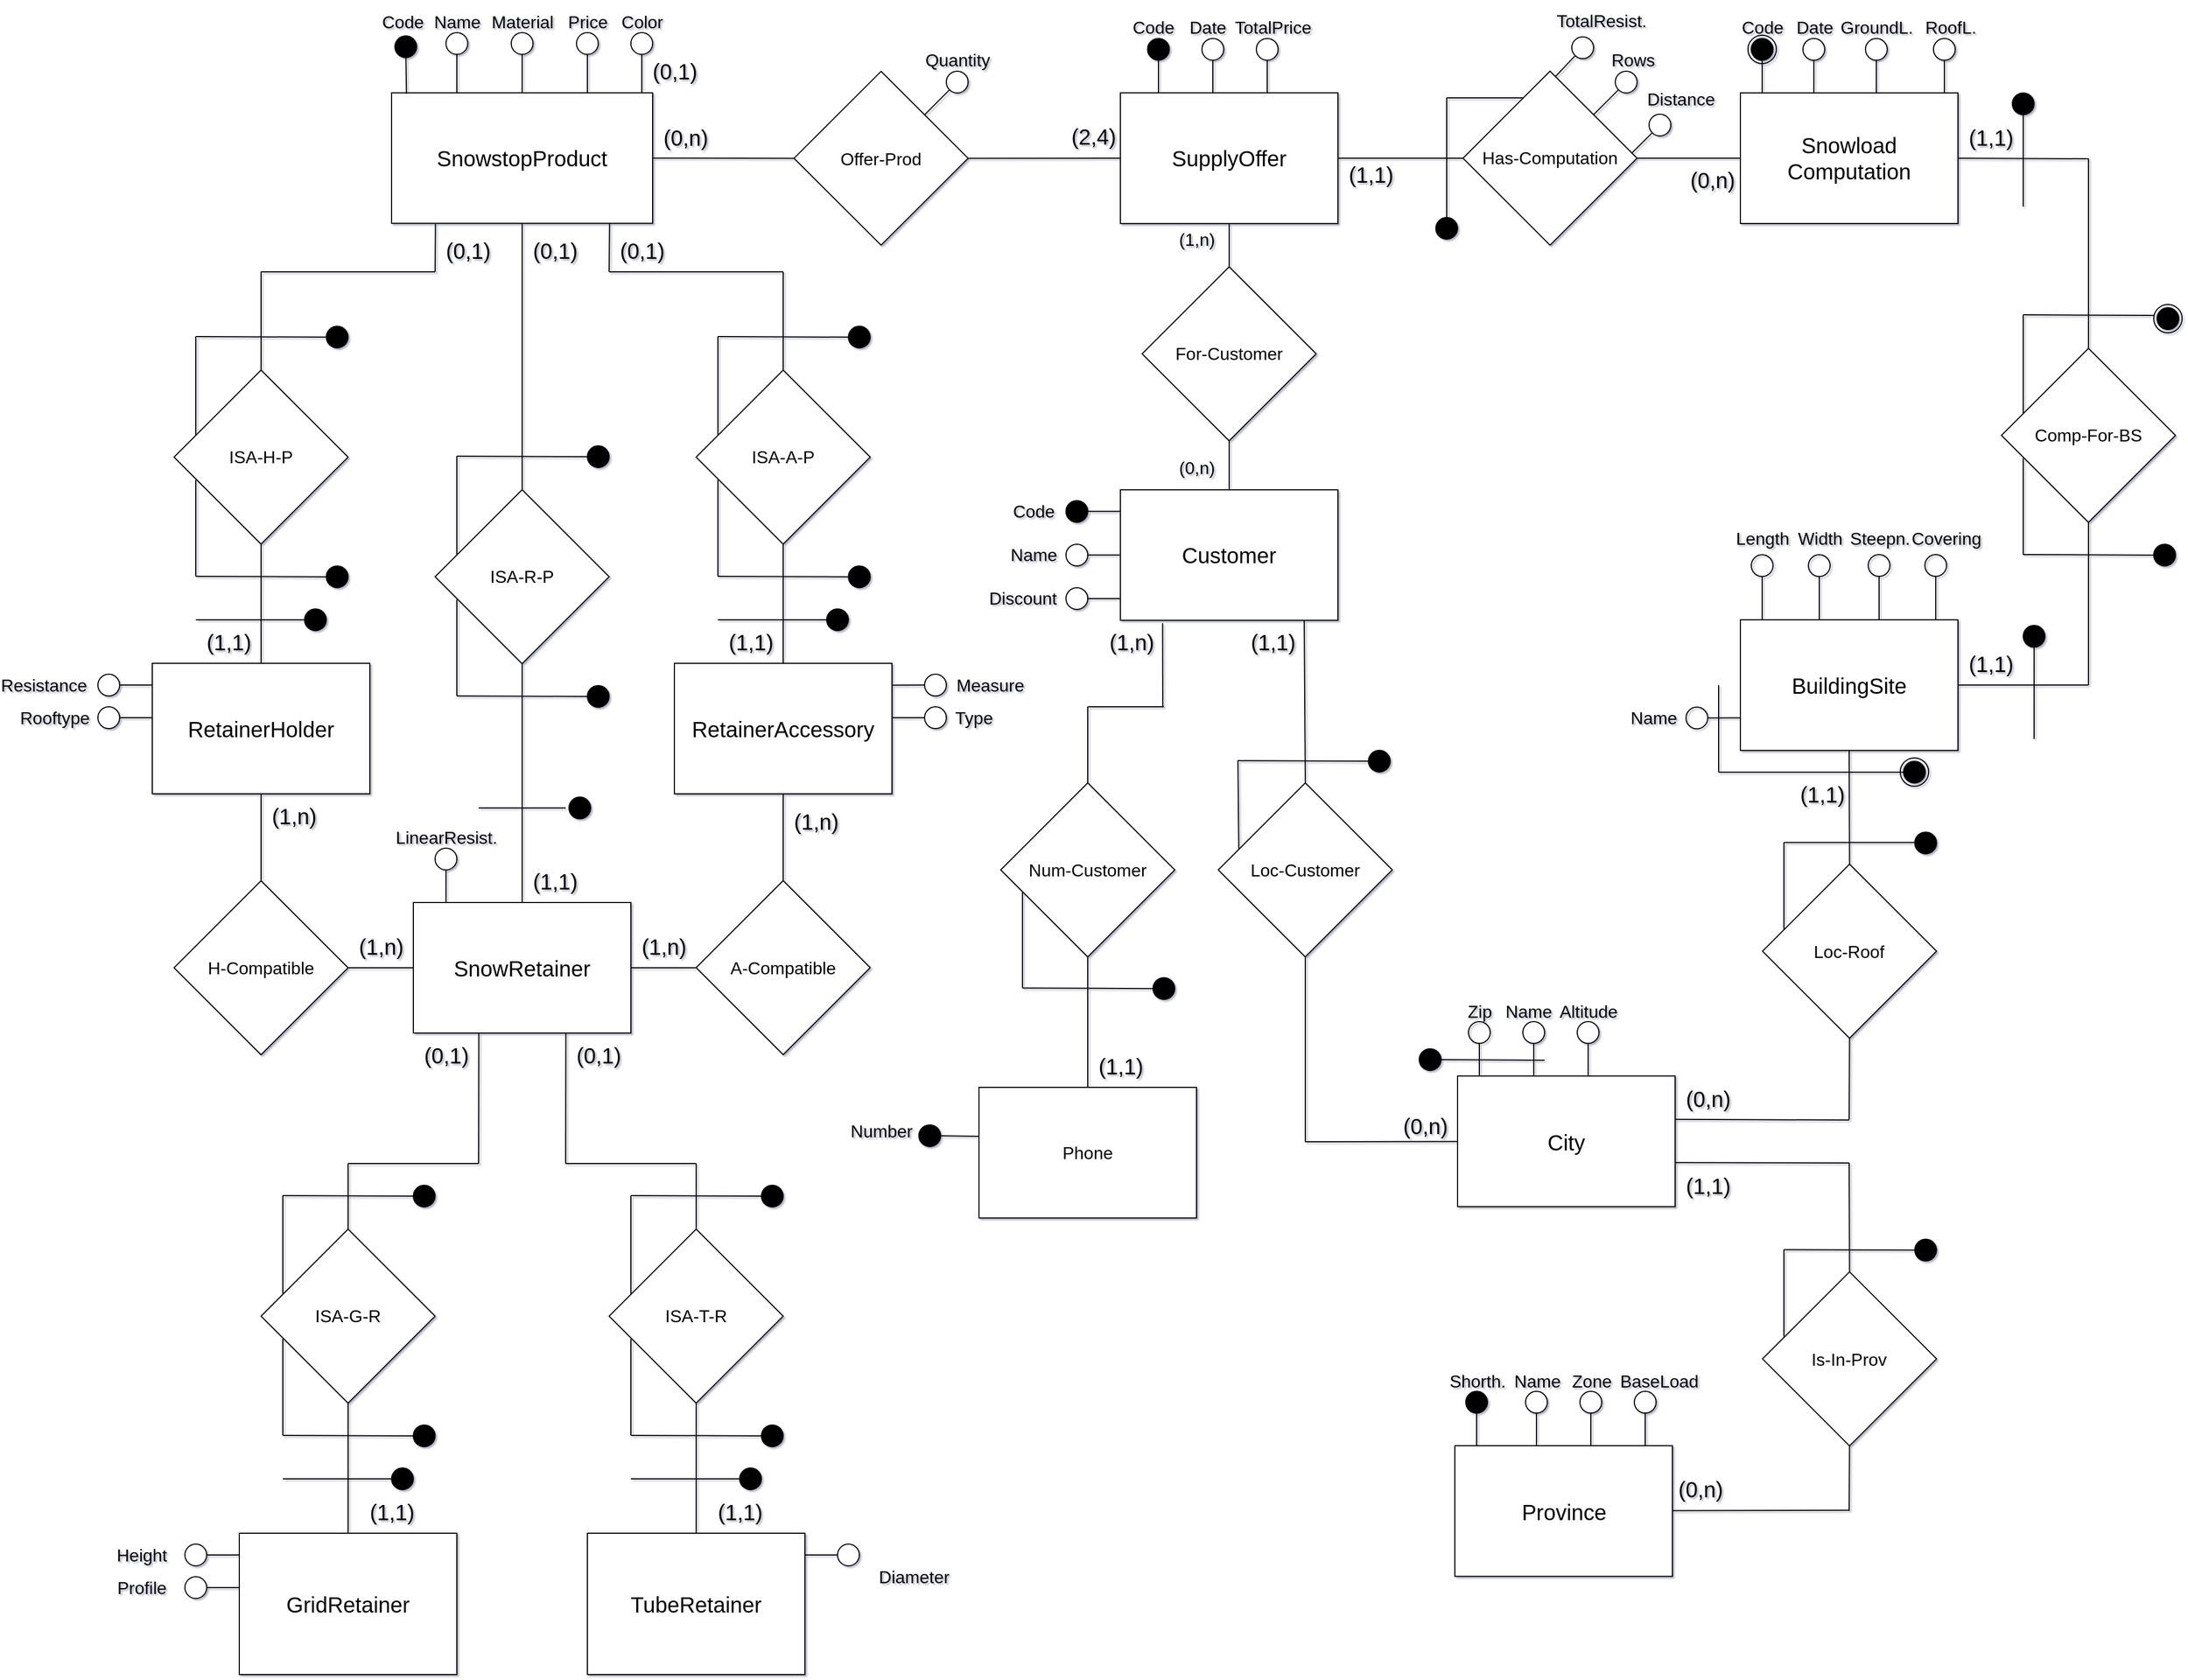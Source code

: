 <mxfile version="14.9.6" type="device"><diagram name="Page-1" id="e56a1550-8fbb-45ad-956c-1786394a9013"><mxGraphModel dx="2172" dy="1612" grid="1" gridSize="10" guides="0" tooltips="1" connect="1" arrows="1" fold="1" page="1" pageScale="1" pageWidth="1654" pageHeight="1169" background="none" math="0" shadow="1"><root><mxCell id="0"/><mxCell id="1" parent="0"/><mxCell id="5UpX8nKSbN7vw0Adt7vZ-28" value="A-Compatible" style="rhombus;whiteSpace=wrap;html=1;fontSize=16;" parent="1" vertex="1"><mxGeometry x="680" y="839.88" width="160" height="160" as="geometry"/></mxCell><mxCell id="5UpX8nKSbN7vw0Adt7vZ-30" value="&lt;font style=&quot;font-size: 20px&quot;&gt;SnowstopProduct&lt;/font&gt;" style="rounded=0;whiteSpace=wrap;html=1;fontSize=16;" parent="1" vertex="1"><mxGeometry x="400" y="115.36" width="240" height="120" as="geometry"/></mxCell><mxCell id="5UpX8nKSbN7vw0Adt7vZ-32" value="" style="endArrow=none;html=1;entryX=0.057;entryY=0.007;entryDx=0;entryDy=0;entryPerimeter=0;" parent="1" source="VeVL82tKr0dP4QPhf9Ci-43" target="5UpX8nKSbN7vw0Adt7vZ-30" edge="1"><mxGeometry width="50" height="50" relative="1" as="geometry"><mxPoint x="413.195" y="86.099" as="sourcePoint"/><mxPoint x="410" y="115.36" as="targetPoint"/></mxGeometry></mxCell><mxCell id="5UpX8nKSbN7vw0Adt7vZ-33" value="Code" style="text;strokeColor=none;fillColor=none;html=1;fontSize=16;fontStyle=0;verticalAlign=middle;align=center;strokeWidth=1;" parent="1" vertex="1"><mxGeometry x="370" y="30" width="80" height="40" as="geometry"/></mxCell><mxCell id="5UpX8nKSbN7vw0Adt7vZ-34" value="" style="ellipse;whiteSpace=wrap;html=1;fillColor=#FFFFFF;" parent="1" vertex="1"><mxGeometry x="450" y="60.0" width="20" height="20" as="geometry"/></mxCell><mxCell id="5UpX8nKSbN7vw0Adt7vZ-35" value="" style="endArrow=none;html=1;" parent="1" source="5UpX8nKSbN7vw0Adt7vZ-34" edge="1"><mxGeometry width="50" height="50" relative="1" as="geometry"><mxPoint x="380" y="65.36" as="sourcePoint"/><mxPoint x="460" y="115.36" as="targetPoint"/><Array as="points"><mxPoint x="460" y="105.36"/></Array></mxGeometry></mxCell><mxCell id="5UpX8nKSbN7vw0Adt7vZ-36" value="Name" style="text;strokeColor=none;fillColor=none;html=1;fontSize=16;fontStyle=0;verticalAlign=middle;align=center;strokeWidth=1;" parent="1" vertex="1"><mxGeometry x="420" y="30" width="80" height="40" as="geometry"/></mxCell><mxCell id="5UpX8nKSbN7vw0Adt7vZ-37" value="" style="ellipse;whiteSpace=wrap;html=1;fillColor=#FFFFFF;" parent="1" vertex="1"><mxGeometry x="510" y="60.0" width="20" height="20" as="geometry"/></mxCell><mxCell id="5UpX8nKSbN7vw0Adt7vZ-38" value="" style="endArrow=none;html=1;exitX=0.5;exitY=1;exitDx=0;exitDy=0;" parent="1" source="5UpX8nKSbN7vw0Adt7vZ-37" edge="1"><mxGeometry width="50" height="50" relative="1" as="geometry"><mxPoint x="520" y="85.36" as="sourcePoint"/><mxPoint x="520" y="115.36" as="targetPoint"/></mxGeometry></mxCell><mxCell id="5UpX8nKSbN7vw0Adt7vZ-39" value="Material" style="text;strokeColor=none;fillColor=none;html=1;fontSize=16;fontStyle=0;verticalAlign=middle;align=center;strokeWidth=1;" parent="1" vertex="1"><mxGeometry x="480" y="30" width="80" height="40" as="geometry"/></mxCell><mxCell id="5UpX8nKSbN7vw0Adt7vZ-40" value="" style="ellipse;whiteSpace=wrap;html=1;fillColor=#FFFFFF;" parent="1" vertex="1"><mxGeometry x="570" y="60.0" width="20" height="20" as="geometry"/></mxCell><mxCell id="5UpX8nKSbN7vw0Adt7vZ-41" value="" style="endArrow=none;html=1;" parent="1" source="5UpX8nKSbN7vw0Adt7vZ-40" edge="1"><mxGeometry width="50" height="50" relative="1" as="geometry"><mxPoint x="500" y="65.36" as="sourcePoint"/><mxPoint x="580" y="115.36" as="targetPoint"/></mxGeometry></mxCell><mxCell id="5UpX8nKSbN7vw0Adt7vZ-42" value="Color" style="text;strokeColor=none;fillColor=none;html=1;fontSize=16;fontStyle=0;verticalAlign=middle;align=center;strokeWidth=1;" parent="1" vertex="1"><mxGeometry x="590" y="30.06" width="80" height="40" as="geometry"/></mxCell><mxCell id="5UpX8nKSbN7vw0Adt7vZ-43" value="" style="ellipse;whiteSpace=wrap;html=1;fillColor=#FFFFFF;" parent="1" vertex="1"><mxGeometry x="620" y="60.0" width="20" height="20" as="geometry"/></mxCell><mxCell id="5UpX8nKSbN7vw0Adt7vZ-44" value="" style="endArrow=none;html=1;" parent="1" source="5UpX8nKSbN7vw0Adt7vZ-43" edge="1"><mxGeometry width="50" height="50" relative="1" as="geometry"><mxPoint x="550" y="65.36" as="sourcePoint"/><mxPoint x="630" y="115.36" as="targetPoint"/></mxGeometry></mxCell><mxCell id="5UpX8nKSbN7vw0Adt7vZ-45" value="Price" style="text;strokeColor=none;fillColor=none;html=1;fontSize=16;fontStyle=0;verticalAlign=middle;align=center;strokeWidth=1;" parent="1" vertex="1"><mxGeometry x="540" y="30" width="80" height="40" as="geometry"/></mxCell><mxCell id="5UpX8nKSbN7vw0Adt7vZ-50" value="&lt;font style=&quot;font-size: 20px&quot;&gt;(0,1)&lt;/font&gt;" style="text;strokeColor=none;fillColor=none;html=1;fontSize=16;fontStyle=0;verticalAlign=middle;align=center;strokeWidth=1;" parent="1" vertex="1"><mxGeometry x="620" y="75.36" width="80" height="40" as="geometry"/></mxCell><mxCell id="5UpX8nKSbN7vw0Adt7vZ-55" value="" style="endArrow=none;html=1;fontSize=16;fillColor=#000000;entryX=0.5;entryY=0;entryDx=0;entryDy=0;exitX=0.5;exitY=1;exitDx=0;exitDy=0;" parent="1" target="5UpX8nKSbN7vw0Adt7vZ-75" edge="1"><mxGeometry width="50" height="50" relative="1" as="geometry"><mxPoint x="280" y="529.82" as="sourcePoint"/><mxPoint x="375" y="675.6" as="targetPoint"/></mxGeometry></mxCell><mxCell id="5UpX8nKSbN7vw0Adt7vZ-73" value="" style="endArrow=none;html=1;fontSize=16;fillColor=#000000;exitX=0.5;exitY=0;exitDx=0;exitDy=0;entryX=0.5;entryY=1;entryDx=0;entryDy=0;" parent="1" source="5UpX8nKSbN7vw0Adt7vZ-85" edge="1"><mxGeometry width="50" height="50" relative="1" as="geometry"><mxPoint x="515" y="795.6" as="sourcePoint"/><mxPoint x="520" y="639.82" as="targetPoint"/></mxGeometry></mxCell><mxCell id="5UpX8nKSbN7vw0Adt7vZ-75" value="&lt;font style=&quot;font-size: 20px&quot;&gt;RetainerHolder&lt;/font&gt;" style="rounded=0;whiteSpace=wrap;html=1;fontSize=16;" parent="1" vertex="1"><mxGeometry x="180" y="640" width="200" height="120" as="geometry"/></mxCell><mxCell id="5UpX8nKSbN7vw0Adt7vZ-79" value="" style="ellipse;whiteSpace=wrap;html=1;fillColor=#FFFFFF;" parent="1" vertex="1"><mxGeometry x="130" y="650.03" width="20" height="20" as="geometry"/></mxCell><mxCell id="5UpX8nKSbN7vw0Adt7vZ-80" value="" style="endArrow=none;html=1;entryX=0;entryY=0.25;entryDx=0;entryDy=0;" parent="1" source="5UpX8nKSbN7vw0Adt7vZ-79" edge="1"><mxGeometry width="50" height="50" relative="1" as="geometry"><mxPoint x="50" y="650.03" as="sourcePoint"/><mxPoint x="180" y="660.03" as="targetPoint"/></mxGeometry></mxCell><mxCell id="5UpX8nKSbN7vw0Adt7vZ-81" value="Resistance" style="text;strokeColor=none;fillColor=none;html=1;fontSize=16;fontStyle=0;verticalAlign=middle;align=center;strokeWidth=1;" parent="1" vertex="1"><mxGeometry x="40" y="640.03" width="80" height="40" as="geometry"/></mxCell><mxCell id="5UpX8nKSbN7vw0Adt7vZ-82" value="" style="ellipse;whiteSpace=wrap;html=1;fillColor=#FFFFFF;" parent="1" vertex="1"><mxGeometry x="130" y="680.03" width="20" height="20" as="geometry"/></mxCell><mxCell id="5UpX8nKSbN7vw0Adt7vZ-83" value="" style="endArrow=none;html=1;entryX=0;entryY=0.25;entryDx=0;entryDy=0;" parent="1" source="5UpX8nKSbN7vw0Adt7vZ-82" edge="1"><mxGeometry width="50" height="50" relative="1" as="geometry"><mxPoint x="50" y="680.03" as="sourcePoint"/><mxPoint x="180" y="690.03" as="targetPoint"/></mxGeometry></mxCell><mxCell id="5UpX8nKSbN7vw0Adt7vZ-84" value="Rooftype" style="text;strokeColor=none;fillColor=none;html=1;fontSize=16;fontStyle=0;verticalAlign=middle;align=center;strokeWidth=1;" parent="1" vertex="1"><mxGeometry x="50" y="670.03" width="80" height="40" as="geometry"/></mxCell><mxCell id="5UpX8nKSbN7vw0Adt7vZ-85" value="&lt;font style=&quot;font-size: 20px&quot;&gt;SnowRetainer&lt;/font&gt;" style="rounded=0;whiteSpace=wrap;html=1;fontSize=16;" parent="1" vertex="1"><mxGeometry x="420" y="860" width="200" height="120" as="geometry"/></mxCell><mxCell id="5UpX8nKSbN7vw0Adt7vZ-88" value="LinearResist." style="text;strokeColor=none;fillColor=none;html=1;fontSize=16;fontStyle=0;verticalAlign=middle;align=center;strokeWidth=1;" parent="1" vertex="1"><mxGeometry x="410" y="780" width="80" height="40" as="geometry"/></mxCell><mxCell id="5UpX8nKSbN7vw0Adt7vZ-92" value="&lt;font style=&quot;font-size: 20px&quot;&gt;RetainerAccessory&lt;/font&gt;" style="rounded=0;whiteSpace=wrap;html=1;fontSize=16;" parent="1" vertex="1"><mxGeometry x="660" y="640.03" width="200" height="120" as="geometry"/></mxCell><mxCell id="5UpX8nKSbN7vw0Adt7vZ-93" value="" style="ellipse;whiteSpace=wrap;html=1;fillColor=#FFFFFF;" parent="1" vertex="1"><mxGeometry x="890" y="650.03" width="20" height="20" as="geometry"/></mxCell><mxCell id="5UpX8nKSbN7vw0Adt7vZ-94" value="" style="endArrow=none;html=1;entryX=1.003;entryY=0.167;entryDx=0;entryDy=0;entryPerimeter=0;" parent="1" source="5UpX8nKSbN7vw0Adt7vZ-93" target="5UpX8nKSbN7vw0Adt7vZ-92" edge="1"><mxGeometry width="50" height="50" relative="1" as="geometry"><mxPoint x="810" y="650.03" as="sourcePoint"/><mxPoint x="860" y="670.03" as="targetPoint"/></mxGeometry></mxCell><mxCell id="5UpX8nKSbN7vw0Adt7vZ-95" value="Measure" style="text;strokeColor=none;fillColor=none;html=1;fontSize=16;fontStyle=0;verticalAlign=middle;align=center;strokeWidth=1;" parent="1" vertex="1"><mxGeometry x="910" y="640.03" width="80" height="40" as="geometry"/></mxCell><mxCell id="5UpX8nKSbN7vw0Adt7vZ-96" value="" style="ellipse;whiteSpace=wrap;html=1;fillColor=#FFFFFF;" parent="1" vertex="1"><mxGeometry x="890" y="680.03" width="20" height="20" as="geometry"/></mxCell><mxCell id="5UpX8nKSbN7vw0Adt7vZ-97" value="" style="endArrow=none;html=1;entryX=1;entryY=0.25;entryDx=0;entryDy=0;" parent="1" source="5UpX8nKSbN7vw0Adt7vZ-96" edge="1"><mxGeometry width="50" height="50" relative="1" as="geometry"><mxPoint x="810" y="680.03" as="sourcePoint"/><mxPoint x="860" y="690.03" as="targetPoint"/></mxGeometry></mxCell><mxCell id="5UpX8nKSbN7vw0Adt7vZ-98" value="Type" style="text;strokeColor=none;fillColor=none;html=1;fontSize=16;fontStyle=0;verticalAlign=middle;align=center;strokeWidth=1;" parent="1" vertex="1"><mxGeometry x="900" y="670.03" width="70" height="40" as="geometry"/></mxCell><mxCell id="5UpX8nKSbN7vw0Adt7vZ-101" value="&lt;font style=&quot;font-size: 20px&quot;&gt;GridRetainer&lt;/font&gt;" style="rounded=0;whiteSpace=wrap;html=1;fontSize=16;" parent="1" vertex="1"><mxGeometry x="260" y="1440" width="200" height="130" as="geometry"/></mxCell><mxCell id="5UpX8nKSbN7vw0Adt7vZ-102" value="" style="ellipse;whiteSpace=wrap;html=1;fillColor=#FFFFFF;" parent="1" vertex="1"><mxGeometry x="210" y="1450" width="20" height="20" as="geometry"/></mxCell><mxCell id="5UpX8nKSbN7vw0Adt7vZ-103" value="" style="endArrow=none;html=1;entryX=0;entryY=0.25;entryDx=0;entryDy=0;" parent="1" source="5UpX8nKSbN7vw0Adt7vZ-102" edge="1"><mxGeometry width="50" height="50" relative="1" as="geometry"><mxPoint x="130" y="1450" as="sourcePoint"/><mxPoint x="260" y="1460" as="targetPoint"/><Array as="points"><mxPoint x="230" y="1460"/></Array></mxGeometry></mxCell><mxCell id="5UpX8nKSbN7vw0Adt7vZ-104" value="Height" style="text;strokeColor=none;fillColor=none;html=1;fontSize=16;fontStyle=0;verticalAlign=middle;align=center;strokeWidth=1;" parent="1" vertex="1"><mxGeometry x="130" y="1440" width="80" height="40" as="geometry"/></mxCell><mxCell id="5UpX8nKSbN7vw0Adt7vZ-105" value="" style="ellipse;whiteSpace=wrap;html=1;fillColor=#FFFFFF;" parent="1" vertex="1"><mxGeometry x="210" y="1480" width="20" height="20" as="geometry"/></mxCell><mxCell id="5UpX8nKSbN7vw0Adt7vZ-106" value="" style="endArrow=none;html=1;entryX=0;entryY=0.25;entryDx=0;entryDy=0;" parent="1" source="5UpX8nKSbN7vw0Adt7vZ-105" edge="1"><mxGeometry width="50" height="50" relative="1" as="geometry"><mxPoint x="130" y="1480" as="sourcePoint"/><mxPoint x="260" y="1490" as="targetPoint"/></mxGeometry></mxCell><mxCell id="5UpX8nKSbN7vw0Adt7vZ-107" value="Profile" style="text;strokeColor=none;fillColor=none;html=1;fontSize=16;fontStyle=0;verticalAlign=middle;align=center;strokeWidth=1;" parent="1" vertex="1"><mxGeometry x="130" y="1470" width="80" height="40" as="geometry"/></mxCell><mxCell id="5UpX8nKSbN7vw0Adt7vZ-108" value="&lt;font style=&quot;font-size: 20px&quot;&gt;TubeRetainer&lt;/font&gt;" style="rounded=0;whiteSpace=wrap;html=1;fontSize=16;" parent="1" vertex="1"><mxGeometry x="580" y="1440" width="200" height="130" as="geometry"/></mxCell><mxCell id="5UpX8nKSbN7vw0Adt7vZ-109" value="" style="ellipse;whiteSpace=wrap;html=1;fillColor=#FFFFFF;" parent="1" vertex="1"><mxGeometry x="810" y="1450" width="20" height="20" as="geometry"/></mxCell><mxCell id="5UpX8nKSbN7vw0Adt7vZ-110" value="" style="endArrow=none;html=1;entryX=1;entryY=0.25;entryDx=0;entryDy=0;" parent="1" source="5UpX8nKSbN7vw0Adt7vZ-109" edge="1"><mxGeometry width="50" height="50" relative="1" as="geometry"><mxPoint x="740" y="1450" as="sourcePoint"/><mxPoint x="780" y="1460" as="targetPoint"/></mxGeometry></mxCell><mxCell id="5UpX8nKSbN7vw0Adt7vZ-111" value="Diameter" style="text;strokeColor=none;fillColor=none;html=1;fontSize=16;fontStyle=0;verticalAlign=middle;align=center;strokeWidth=1;" parent="1" vertex="1"><mxGeometry x="840" y="1460" width="80" height="40" as="geometry"/></mxCell><mxCell id="5UpX8nKSbN7vw0Adt7vZ-115" value="" style="endArrow=none;html=1;fontSize=16;fillColor=#000000;exitX=0.5;exitY=0;exitDx=0;exitDy=0;startArrow=none;" parent="1" edge="1"><mxGeometry width="50" height="50" relative="1" as="geometry"><mxPoint x="360" y="1160" as="sourcePoint"/><mxPoint x="360" y="1100.12" as="targetPoint"/></mxGeometry></mxCell><mxCell id="5UpX8nKSbN7vw0Adt7vZ-116" value="" style="endArrow=none;html=1;fontSize=16;fillColor=#000000;exitX=0.5;exitY=0;exitDx=0;exitDy=0;startArrow=none;" parent="1" edge="1"><mxGeometry width="50" height="50" relative="1" as="geometry"><mxPoint x="680" y="1160" as="sourcePoint"/><mxPoint x="680" y="1100.12" as="targetPoint"/></mxGeometry></mxCell><mxCell id="5UpX8nKSbN7vw0Adt7vZ-117" value="H-Compatible" style="rhombus;whiteSpace=wrap;html=1;fontSize=16;" parent="1" vertex="1"><mxGeometry x="200" y="840" width="160" height="160" as="geometry"/></mxCell><mxCell id="5UpX8nKSbN7vw0Adt7vZ-118" value="" style="ellipse;whiteSpace=wrap;html=1;fillColor=#FFFFFF;" parent="1" vertex="1"><mxGeometry x="440" y="810" width="20" height="20" as="geometry"/></mxCell><mxCell id="5UpX8nKSbN7vw0Adt7vZ-119" value="" style="endArrow=none;html=1;" parent="1" source="5UpX8nKSbN7vw0Adt7vZ-118" edge="1"><mxGeometry width="50" height="50" relative="1" as="geometry"><mxPoint x="370" y="810" as="sourcePoint"/><mxPoint x="450" y="860" as="targetPoint"/><Array as="points"><mxPoint x="450" y="850"/></Array></mxGeometry></mxCell><mxCell id="5UpX8nKSbN7vw0Adt7vZ-120" value="" style="endArrow=none;html=1;fontSize=16;fillColor=#000000;exitX=0.5;exitY=1;exitDx=0;exitDy=0;entryX=0.5;entryY=0;entryDx=0;entryDy=0;" parent="1" source="5UpX8nKSbN7vw0Adt7vZ-75" target="5UpX8nKSbN7vw0Adt7vZ-117" edge="1"><mxGeometry width="50" height="50" relative="1" as="geometry"><mxPoint x="370" y="810" as="sourcePoint"/><mxPoint x="420" y="760" as="targetPoint"/></mxGeometry></mxCell><mxCell id="5UpX8nKSbN7vw0Adt7vZ-121" value="" style="endArrow=none;html=1;fontSize=16;fillColor=#000000;exitX=1;exitY=0.5;exitDx=0;exitDy=0;entryX=0;entryY=0.5;entryDx=0;entryDy=0;" parent="1" source="5UpX8nKSbN7vw0Adt7vZ-117" target="5UpX8nKSbN7vw0Adt7vZ-85" edge="1"><mxGeometry width="50" height="50" relative="1" as="geometry"><mxPoint x="410" y="770" as="sourcePoint"/><mxPoint x="460" y="720" as="targetPoint"/></mxGeometry></mxCell><mxCell id="5UpX8nKSbN7vw0Adt7vZ-122" value="" style="endArrow=none;html=1;fontSize=16;fillColor=#000000;entryX=0.5;entryY=1;entryDx=0;entryDy=0;exitX=0.5;exitY=0;exitDx=0;exitDy=0;" parent="1" source="5UpX8nKSbN7vw0Adt7vZ-28" target="5UpX8nKSbN7vw0Adt7vZ-92" edge="1"><mxGeometry width="50" height="50" relative="1" as="geometry"><mxPoint x="410" y="770" as="sourcePoint"/><mxPoint x="460" y="720" as="targetPoint"/></mxGeometry></mxCell><mxCell id="5UpX8nKSbN7vw0Adt7vZ-123" value="" style="endArrow=none;html=1;fontSize=16;fillColor=#000000;exitX=1;exitY=0.5;exitDx=0;exitDy=0;" parent="1" source="5UpX8nKSbN7vw0Adt7vZ-85" edge="1"><mxGeometry width="50" height="50" relative="1" as="geometry"><mxPoint x="540" y="830" as="sourcePoint"/><mxPoint x="680" y="920" as="targetPoint"/></mxGeometry></mxCell><mxCell id="5UpX8nKSbN7vw0Adt7vZ-125" value="&lt;font style=&quot;font-size: 20px&quot;&gt;(1,n)&lt;/font&gt;" style="text;strokeColor=none;fillColor=none;html=1;fontSize=16;fontStyle=0;verticalAlign=middle;align=center;strokeWidth=1;" parent="1" vertex="1"><mxGeometry x="270" y="760" width="80" height="40" as="geometry"/></mxCell><mxCell id="5UpX8nKSbN7vw0Adt7vZ-126" value="&lt;font style=&quot;font-size: 20px&quot;&gt;(1,n)&lt;/font&gt;" style="text;strokeColor=none;fillColor=none;html=1;fontSize=16;fontStyle=0;verticalAlign=middle;align=center;strokeWidth=1;" parent="1" vertex="1"><mxGeometry x="750" y="765.09" width="80" height="40" as="geometry"/></mxCell><mxCell id="5UpX8nKSbN7vw0Adt7vZ-127" value="&lt;font style=&quot;font-size: 20px&quot;&gt;(1,n)&lt;/font&gt;" style="text;strokeColor=none;fillColor=none;html=1;fontSize=16;fontStyle=0;verticalAlign=middle;align=center;strokeWidth=1;" parent="1" vertex="1"><mxGeometry x="350" y="880" width="80" height="40" as="geometry"/></mxCell><mxCell id="5UpX8nKSbN7vw0Adt7vZ-128" value="&lt;font style=&quot;font-size: 20px&quot;&gt;(1,n)&lt;/font&gt;" style="text;strokeColor=none;fillColor=none;html=1;fontSize=16;fontStyle=0;verticalAlign=middle;align=center;strokeWidth=1;" parent="1" vertex="1"><mxGeometry x="610" y="880" width="80" height="40" as="geometry"/></mxCell><mxCell id="5UpX8nKSbN7vw0Adt7vZ-130" value="&lt;font style=&quot;font-size: 20px&quot;&gt;SupplyOffer&lt;/font&gt;" style="rounded=0;whiteSpace=wrap;html=1;fontSize=16;" parent="1" vertex="1"><mxGeometry x="1070" y="115.36" width="200" height="120.24" as="geometry"/></mxCell><mxCell id="5UpX8nKSbN7vw0Adt7vZ-131" value="" style="ellipse;whiteSpace=wrap;html=1;fillColor=#000000;" parent="1" vertex="1"><mxGeometry x="1095" y="65.36" width="20" height="20" as="geometry"/></mxCell><mxCell id="5UpX8nKSbN7vw0Adt7vZ-132" value="" style="endArrow=none;html=1;" parent="1" source="5UpX8nKSbN7vw0Adt7vZ-131" edge="1"><mxGeometry width="50" height="50" relative="1" as="geometry"><mxPoint x="1025" y="65.36" as="sourcePoint"/><mxPoint x="1105" y="115.36" as="targetPoint"/></mxGeometry></mxCell><mxCell id="5UpX8nKSbN7vw0Adt7vZ-133" value="Code" style="text;strokeColor=none;fillColor=none;html=1;fontSize=16;fontStyle=0;verticalAlign=middle;align=center;strokeWidth=1;" parent="1" vertex="1"><mxGeometry x="1060" y="35.36" width="80" height="40" as="geometry"/></mxCell><mxCell id="5UpX8nKSbN7vw0Adt7vZ-134" value="" style="ellipse;whiteSpace=wrap;html=1;fillColor=#FFFFFF;" parent="1" vertex="1"><mxGeometry x="1145" y="65.36" width="20" height="20" as="geometry"/></mxCell><mxCell id="5UpX8nKSbN7vw0Adt7vZ-135" value="" style="endArrow=none;html=1;" parent="1" source="5UpX8nKSbN7vw0Adt7vZ-134" edge="1"><mxGeometry width="50" height="50" relative="1" as="geometry"><mxPoint x="1075" y="65.36" as="sourcePoint"/><mxPoint x="1155" y="115.36" as="targetPoint"/></mxGeometry></mxCell><mxCell id="5UpX8nKSbN7vw0Adt7vZ-136" value="Date" style="text;strokeColor=none;fillColor=none;html=1;fontSize=16;fontStyle=0;verticalAlign=middle;align=center;strokeWidth=1;" parent="1" vertex="1"><mxGeometry x="1110" y="35.36" width="80" height="40" as="geometry"/></mxCell><mxCell id="5UpX8nKSbN7vw0Adt7vZ-148" value="" style="ellipse;whiteSpace=wrap;html=1;fillColor=#FFFFFF;" parent="1" vertex="1"><mxGeometry x="1195" y="65.36" width="20" height="20" as="geometry"/></mxCell><mxCell id="5UpX8nKSbN7vw0Adt7vZ-149" value="" style="endArrow=none;html=1;" parent="1" source="5UpX8nKSbN7vw0Adt7vZ-148" edge="1"><mxGeometry width="50" height="50" relative="1" as="geometry"><mxPoint x="1125" y="65.36" as="sourcePoint"/><mxPoint x="1205.0" y="115.36" as="targetPoint"/></mxGeometry></mxCell><mxCell id="5UpX8nKSbN7vw0Adt7vZ-150" value="TotalPrice" style="text;strokeColor=none;fillColor=none;html=1;fontSize=16;fontStyle=0;verticalAlign=middle;align=center;strokeWidth=1;" parent="1" vertex="1"><mxGeometry x="1170" y="35.42" width="80" height="40" as="geometry"/></mxCell><mxCell id="5UpX8nKSbN7vw0Adt7vZ-154" value="Offer-Prod" style="rhombus;whiteSpace=wrap;html=1;fontSize=16;" parent="1" vertex="1"><mxGeometry x="770" y="95.66" width="160" height="159.82" as="geometry"/></mxCell><mxCell id="5UpX8nKSbN7vw0Adt7vZ-155" value="" style="endArrow=none;html=1;fontSize=16;fillColor=#000000;entryX=0;entryY=0.5;entryDx=0;entryDy=0;exitX=1;exitY=0.5;exitDx=0;exitDy=0;" parent="1" source="5UpX8nKSbN7vw0Adt7vZ-30" target="5UpX8nKSbN7vw0Adt7vZ-154" edge="1"><mxGeometry width="50" height="50" relative="1" as="geometry"><mxPoint x="720" y="375.36" as="sourcePoint"/><mxPoint x="770" y="325.36" as="targetPoint"/></mxGeometry></mxCell><mxCell id="5UpX8nKSbN7vw0Adt7vZ-156" value="" style="endArrow=none;html=1;fontSize=16;fillColor=#000000;entryX=0;entryY=0.5;entryDx=0;entryDy=0;exitX=1;exitY=0.5;exitDx=0;exitDy=0;" parent="1" source="5UpX8nKSbN7vw0Adt7vZ-154" target="5UpX8nKSbN7vw0Adt7vZ-130" edge="1"><mxGeometry width="50" height="50" relative="1" as="geometry"><mxPoint x="830" y="395.36" as="sourcePoint"/><mxPoint x="880" y="345.36" as="targetPoint"/></mxGeometry></mxCell><mxCell id="5UpX8nKSbN7vw0Adt7vZ-157" value="&lt;font style=&quot;font-size: 20px&quot;&gt;(0,n)&lt;/font&gt;" style="text;strokeColor=none;fillColor=none;html=1;fontSize=16;fontStyle=0;verticalAlign=middle;align=center;strokeWidth=1;" parent="1" vertex="1"><mxGeometry x="630" y="135.54" width="80" height="40" as="geometry"/></mxCell><mxCell id="5UpX8nKSbN7vw0Adt7vZ-158" value="&lt;font style=&quot;font-size: 20px&quot;&gt;(2,4)&lt;/font&gt;" style="text;strokeColor=none;fillColor=none;html=1;fontSize=16;fontStyle=0;verticalAlign=middle;align=center;strokeWidth=1;" parent="1" vertex="1"><mxGeometry x="1005" y="135.0" width="80" height="40" as="geometry"/></mxCell><mxCell id="5UpX8nKSbN7vw0Adt7vZ-169" value="&lt;font style=&quot;font-size: 20px&quot;&gt;Customer&lt;/font&gt;" style="rounded=0;whiteSpace=wrap;html=1;fontSize=16;" parent="1" vertex="1"><mxGeometry x="1070" y="480.45" width="200" height="120" as="geometry"/></mxCell><mxCell id="5UpX8nKSbN7vw0Adt7vZ-178" value="" style="ellipse;whiteSpace=wrap;html=1;fillColor=#000000;" parent="1" vertex="1"><mxGeometry x="1020" y="490.33" width="20" height="20" as="geometry"/></mxCell><mxCell id="5UpX8nKSbN7vw0Adt7vZ-180" value="Code" style="text;strokeColor=none;fillColor=none;html=1;fontSize=16;fontStyle=0;verticalAlign=middle;align=center;strokeWidth=1;" parent="1" vertex="1"><mxGeometry x="950" y="480.33" width="80" height="40" as="geometry"/></mxCell><mxCell id="5UpX8nKSbN7vw0Adt7vZ-183" value="" style="ellipse;whiteSpace=wrap;html=1;fillColor=#FFFFFF;" parent="1" vertex="1"><mxGeometry x="1020" y="530.45" width="20" height="20" as="geometry"/></mxCell><mxCell id="5UpX8nKSbN7vw0Adt7vZ-184" value="Name" style="text;strokeColor=none;fillColor=none;html=1;fontSize=16;fontStyle=0;verticalAlign=middle;align=center;strokeWidth=1;" parent="1" vertex="1"><mxGeometry x="950" y="520.33" width="80" height="40" as="geometry"/></mxCell><mxCell id="5UpX8nKSbN7vw0Adt7vZ-191" value="" style="ellipse;whiteSpace=wrap;html=1;fillColor=#FFFFFF;" parent="1" vertex="1"><mxGeometry x="1020" y="570.45" width="20" height="20" as="geometry"/></mxCell><mxCell id="5UpX8nKSbN7vw0Adt7vZ-192" value="Discount" style="text;strokeColor=none;fillColor=none;html=1;fontSize=16;fontStyle=0;verticalAlign=middle;align=center;strokeWidth=1;" parent="1" vertex="1"><mxGeometry x="940" y="560.33" width="80" height="40" as="geometry"/></mxCell><mxCell id="5UpX8nKSbN7vw0Adt7vZ-196" value="For-Customer" style="rhombus;whiteSpace=wrap;html=1;fontSize=16;" parent="1" vertex="1"><mxGeometry x="1090" y="275.39" width="160" height="160" as="geometry"/></mxCell><mxCell id="5UpX8nKSbN7vw0Adt7vZ-197" value="" style="endArrow=none;html=1;fontSize=16;fillColor=#000000;exitX=0.5;exitY=1;exitDx=0;exitDy=0;entryX=0.5;entryY=0;entryDx=0;entryDy=0;" parent="1" source="5UpX8nKSbN7vw0Adt7vZ-130" target="5UpX8nKSbN7vw0Adt7vZ-196" edge="1"><mxGeometry width="50" height="50" relative="1" as="geometry"><mxPoint x="945" y="425.36" as="sourcePoint"/><mxPoint x="1170" y="280" as="targetPoint"/></mxGeometry></mxCell><mxCell id="5UpX8nKSbN7vw0Adt7vZ-199" value="(1,n)" style="text;strokeColor=none;fillColor=none;html=1;fontSize=16;fontStyle=0;verticalAlign=middle;align=center;strokeWidth=1;" parent="1" vertex="1"><mxGeometry x="1100" y="230" width="80" height="40" as="geometry"/></mxCell><mxCell id="5UpX8nKSbN7vw0Adt7vZ-200" value="(0,n)" style="text;strokeColor=none;fillColor=none;html=1;fontSize=16;fontStyle=0;verticalAlign=middle;align=center;strokeWidth=1;" parent="1" vertex="1"><mxGeometry x="1100" y="440.33" width="80" height="40" as="geometry"/></mxCell><mxCell id="5UpX8nKSbN7vw0Adt7vZ-203" value="" style="endArrow=none;html=1;fontSize=16;fillColor=#000000;exitX=1;exitY=0.5;exitDx=0;exitDy=0;" parent="1" source="5UpX8nKSbN7vw0Adt7vZ-191" edge="1"><mxGeometry width="50" height="50" relative="1" as="geometry"><mxPoint x="1030" y="590.45" as="sourcePoint"/><mxPoint x="1070" y="580.45" as="targetPoint"/></mxGeometry></mxCell><mxCell id="5UpX8nKSbN7vw0Adt7vZ-204" value="" style="endArrow=none;html=1;fontSize=16;fillColor=#000000;exitX=1;exitY=0.5;exitDx=0;exitDy=0;" parent="1" edge="1"><mxGeometry width="50" height="50" relative="1" as="geometry"><mxPoint x="1040" y="540.33" as="sourcePoint"/><mxPoint x="1070" y="540.33" as="targetPoint"/></mxGeometry></mxCell><mxCell id="5UpX8nKSbN7vw0Adt7vZ-205" value="" style="endArrow=none;html=1;fontSize=16;fillColor=#000000;exitX=1;exitY=0.5;exitDx=0;exitDy=0;" parent="1" edge="1"><mxGeometry width="50" height="50" relative="1" as="geometry"><mxPoint x="1040" y="500.21" as="sourcePoint"/><mxPoint x="1070" y="500.21" as="targetPoint"/></mxGeometry></mxCell><mxCell id="5UpX8nKSbN7vw0Adt7vZ-216" value="&lt;font style=&quot;font-size: 20px&quot;&gt;City&lt;/font&gt;" style="rounded=0;whiteSpace=wrap;html=1;fontSize=16;" parent="1" vertex="1"><mxGeometry x="1380" y="1019.55" width="200" height="120.12" as="geometry"/></mxCell><mxCell id="5UpX8nKSbN7vw0Adt7vZ-217" value="" style="ellipse;whiteSpace=wrap;html=1;fillColor=none;" parent="1" vertex="1"><mxGeometry x="1390" y="969.55" width="20" height="20" as="geometry"/></mxCell><mxCell id="5UpX8nKSbN7vw0Adt7vZ-218" value="" style="endArrow=none;html=1;" parent="1" source="5UpX8nKSbN7vw0Adt7vZ-217" edge="1"><mxGeometry width="50" height="50" relative="1" as="geometry"><mxPoint x="1320" y="969.55" as="sourcePoint"/><mxPoint x="1400" y="1019.55" as="targetPoint"/></mxGeometry></mxCell><mxCell id="5UpX8nKSbN7vw0Adt7vZ-219" value="Zip" style="text;strokeColor=none;fillColor=none;html=1;fontSize=16;fontStyle=0;verticalAlign=middle;align=center;strokeWidth=1;" parent="1" vertex="1"><mxGeometry x="1360" y="939.55" width="80" height="40" as="geometry"/></mxCell><mxCell id="5UpX8nKSbN7vw0Adt7vZ-220" value="" style="ellipse;whiteSpace=wrap;html=1;fillColor=#FFFFFF;" parent="1" vertex="1"><mxGeometry x="1440" y="969.55" width="20" height="20" as="geometry"/></mxCell><mxCell id="5UpX8nKSbN7vw0Adt7vZ-221" value="" style="endArrow=none;html=1;" parent="1" source="5UpX8nKSbN7vw0Adt7vZ-220" edge="1"><mxGeometry width="50" height="50" relative="1" as="geometry"><mxPoint x="1370" y="969.55" as="sourcePoint"/><mxPoint x="1450" y="1019.55" as="targetPoint"/></mxGeometry></mxCell><mxCell id="5UpX8nKSbN7vw0Adt7vZ-222" value="Name" style="text;strokeColor=none;fillColor=none;html=1;fontSize=16;fontStyle=0;verticalAlign=middle;align=center;strokeWidth=1;" parent="1" vertex="1"><mxGeometry x="1405" y="939.55" width="80" height="40" as="geometry"/></mxCell><mxCell id="5UpX8nKSbN7vw0Adt7vZ-223" value="" style="ellipse;whiteSpace=wrap;html=1;fillColor=#FFFFFF;" parent="1" vertex="1"><mxGeometry x="1490" y="969.55" width="20" height="20" as="geometry"/></mxCell><mxCell id="5UpX8nKSbN7vw0Adt7vZ-224" value="" style="endArrow=none;html=1;" parent="1" source="5UpX8nKSbN7vw0Adt7vZ-223" edge="1"><mxGeometry width="50" height="50" relative="1" as="geometry"><mxPoint x="1420" y="969.55" as="sourcePoint"/><mxPoint x="1500" y="1019.55" as="targetPoint"/></mxGeometry></mxCell><mxCell id="5UpX8nKSbN7vw0Adt7vZ-225" value="Altitude" style="text;strokeColor=none;fillColor=none;html=1;fontSize=16;fontStyle=0;verticalAlign=middle;align=center;strokeWidth=1;" parent="1" vertex="1"><mxGeometry x="1460" y="939.55" width="80" height="40" as="geometry"/></mxCell><mxCell id="5UpX8nKSbN7vw0Adt7vZ-228" value="" style="endArrow=none;html=1;fontSize=16;fillColor=#000000;exitX=0.5;exitY=1;exitDx=0;exitDy=0;entryX=0.5;entryY=0;entryDx=0;entryDy=0;" parent="1" source="5UpX8nKSbN7vw0Adt7vZ-196" target="5UpX8nKSbN7vw0Adt7vZ-169" edge="1"><mxGeometry width="50" height="50" relative="1" as="geometry"><mxPoint x="1130" y="385.36" as="sourcePoint"/><mxPoint x="1180" y="335.36" as="targetPoint"/></mxGeometry></mxCell><mxCell id="5UpX8nKSbN7vw0Adt7vZ-230" value="" style="endArrow=none;html=1;fontSize=16;fillColor=#000000;exitX=0.845;exitY=1.003;exitDx=0;exitDy=0;entryX=0.5;entryY=0;entryDx=0;entryDy=0;exitPerimeter=0;" parent="1" source="5UpX8nKSbN7vw0Adt7vZ-169" target="5UpX8nKSbN7vw0Adt7vZ-259" edge="1"><mxGeometry width="50" height="50" relative="1" as="geometry"><mxPoint x="1240" y="495.36" as="sourcePoint"/><mxPoint x="1030" y="675.24" as="targetPoint"/></mxGeometry></mxCell><mxCell id="5UpX8nKSbN7vw0Adt7vZ-233" value="&lt;font style=&quot;font-size: 20px&quot;&gt;(1,1)&lt;/font&gt;" style="text;strokeColor=none;fillColor=none;html=1;fontSize=16;fontStyle=0;verticalAlign=middle;align=center;strokeWidth=1;" parent="1" vertex="1"><mxGeometry x="1170" y="600" width="80" height="40" as="geometry"/></mxCell><mxCell id="5UpX8nKSbN7vw0Adt7vZ-234" value="&lt;font style=&quot;font-size: 20px&quot;&gt;(0,n)&lt;/font&gt;" style="text;strokeColor=none;fillColor=none;html=1;fontSize=16;fontStyle=0;verticalAlign=middle;align=center;strokeWidth=1;" parent="1" vertex="1"><mxGeometry x="1310" y="1045.03" width="80" height="40" as="geometry"/></mxCell><mxCell id="5UpX8nKSbN7vw0Adt7vZ-236" value="&lt;font style=&quot;font-size: 20px&quot;&gt;Province&lt;/font&gt;" style="rounded=0;whiteSpace=wrap;html=1;fontSize=16;" parent="1" vertex="1"><mxGeometry x="1377.5" y="1359.55" width="200" height="120.12" as="geometry"/></mxCell><mxCell id="5UpX8nKSbN7vw0Adt7vZ-237" value="" style="ellipse;whiteSpace=wrap;html=1;fillColor=#000000;" parent="1" vertex="1"><mxGeometry x="1387.5" y="1309.55" width="20" height="20" as="geometry"/></mxCell><mxCell id="5UpX8nKSbN7vw0Adt7vZ-238" value="" style="endArrow=none;html=1;" parent="1" source="5UpX8nKSbN7vw0Adt7vZ-237" edge="1"><mxGeometry width="50" height="50" relative="1" as="geometry"><mxPoint x="1317.5" y="1309.55" as="sourcePoint"/><mxPoint x="1397.5" y="1359.55" as="targetPoint"/></mxGeometry></mxCell><mxCell id="5UpX8nKSbN7vw0Adt7vZ-239" value="Shorth." style="text;strokeColor=none;fillColor=none;html=1;fontSize=16;fontStyle=0;verticalAlign=middle;align=center;strokeWidth=1;" parent="1" vertex="1"><mxGeometry x="1357.5" y="1279.55" width="80" height="40" as="geometry"/></mxCell><mxCell id="5UpX8nKSbN7vw0Adt7vZ-240" value="" style="ellipse;whiteSpace=wrap;html=1;fillColor=#FFFFFF;" parent="1" vertex="1"><mxGeometry x="1442.5" y="1309.55" width="20" height="20" as="geometry"/></mxCell><mxCell id="5UpX8nKSbN7vw0Adt7vZ-241" value="" style="endArrow=none;html=1;" parent="1" source="5UpX8nKSbN7vw0Adt7vZ-240" edge="1"><mxGeometry width="50" height="50" relative="1" as="geometry"><mxPoint x="1372.5" y="1309.55" as="sourcePoint"/><mxPoint x="1452.5" y="1359.55" as="targetPoint"/></mxGeometry></mxCell><mxCell id="5UpX8nKSbN7vw0Adt7vZ-242" value="Name" style="text;strokeColor=none;fillColor=none;html=1;fontSize=16;fontStyle=0;verticalAlign=middle;align=center;strokeWidth=1;" parent="1" vertex="1"><mxGeometry x="1412.5" y="1279.55" width="80" height="40" as="geometry"/></mxCell><mxCell id="5UpX8nKSbN7vw0Adt7vZ-243" value="" style="ellipse;whiteSpace=wrap;html=1;fillColor=#FFFFFF;" parent="1" vertex="1"><mxGeometry x="1492.5" y="1309.55" width="20" height="20" as="geometry"/></mxCell><mxCell id="5UpX8nKSbN7vw0Adt7vZ-244" value="" style="endArrow=none;html=1;" parent="1" source="5UpX8nKSbN7vw0Adt7vZ-243" edge="1"><mxGeometry width="50" height="50" relative="1" as="geometry"><mxPoint x="1422.5" y="1309.55" as="sourcePoint"/><mxPoint x="1502.5" y="1359.55" as="targetPoint"/></mxGeometry></mxCell><mxCell id="5UpX8nKSbN7vw0Adt7vZ-245" value="Zone" style="text;strokeColor=none;fillColor=none;html=1;fontSize=16;fontStyle=0;verticalAlign=middle;align=center;strokeWidth=1;" parent="1" vertex="1"><mxGeometry x="1462.5" y="1279.55" width="80" height="40" as="geometry"/></mxCell><mxCell id="5UpX8nKSbN7vw0Adt7vZ-250" value="" style="ellipse;whiteSpace=wrap;html=1;fillColor=#FFFFFF;" parent="1" vertex="1"><mxGeometry x="1542.5" y="1309.55" width="20" height="20" as="geometry"/></mxCell><mxCell id="5UpX8nKSbN7vw0Adt7vZ-251" value="" style="endArrow=none;html=1;" parent="1" source="5UpX8nKSbN7vw0Adt7vZ-250" edge="1"><mxGeometry width="50" height="50" relative="1" as="geometry"><mxPoint x="1472.5" y="1309.55" as="sourcePoint"/><mxPoint x="1552.5" y="1359.55" as="targetPoint"/></mxGeometry></mxCell><mxCell id="5UpX8nKSbN7vw0Adt7vZ-252" value="BaseLoad" style="text;strokeColor=none;fillColor=none;html=1;fontSize=16;fontStyle=0;verticalAlign=middle;align=center;strokeWidth=1;" parent="1" vertex="1"><mxGeometry x="1525" y="1284.55" width="80" height="30" as="geometry"/></mxCell><mxCell id="5UpX8nKSbN7vw0Adt7vZ-259" value="Loc-Customer" style="rhombus;whiteSpace=wrap;html=1;fontSize=16;" parent="1" vertex="1"><mxGeometry x="1160" y="750" width="160" height="160" as="geometry"/></mxCell><mxCell id="5UpX8nKSbN7vw0Adt7vZ-260" value="Is-In-Prov" style="rhombus;whiteSpace=wrap;html=1;fontSize=16;" parent="1" vertex="1"><mxGeometry x="1660.34" y="1199.67" width="160" height="160" as="geometry"/></mxCell><mxCell id="5UpX8nKSbN7vw0Adt7vZ-261" value="" style="endArrow=none;html=1;fontSize=16;fillColor=#000000;entryX=1;entryY=0.5;entryDx=0;entryDy=0;" parent="1" edge="1"><mxGeometry width="50" height="50" relative="1" as="geometry"><mxPoint x="1740" y="1099.55" as="sourcePoint"/><mxPoint x="1580" y="1099.16" as="targetPoint"/></mxGeometry></mxCell><mxCell id="5UpX8nKSbN7vw0Adt7vZ-263" value="" style="endArrow=none;html=1;fontSize=16;fillColor=#000000;exitX=0.5;exitY=0;exitDx=0;exitDy=0;" parent="1" source="5UpX8nKSbN7vw0Adt7vZ-260" edge="1"><mxGeometry width="50" height="50" relative="1" as="geometry"><mxPoint x="1592.84" y="1189.79" as="sourcePoint"/><mxPoint x="1740" y="1099.55" as="targetPoint"/></mxGeometry></mxCell><mxCell id="5UpX8nKSbN7vw0Adt7vZ-264" value="" style="endArrow=none;html=1;fontSize=16;fillColor=#000000;entryX=0.5;entryY=1;entryDx=0;entryDy=0;" parent="1" target="5UpX8nKSbN7vw0Adt7vZ-260" edge="1"><mxGeometry width="50" height="50" relative="1" as="geometry"><mxPoint x="1740" y="1419.55" as="sourcePoint"/><mxPoint x="1640" y="1354.31" as="targetPoint"/></mxGeometry></mxCell><mxCell id="5UpX8nKSbN7vw0Adt7vZ-265" value="" style="endArrow=none;html=1;fontSize=16;fillColor=#000000;entryX=1;entryY=0.5;entryDx=0;entryDy=0;" parent="1" edge="1"><mxGeometry width="50" height="50" relative="1" as="geometry"><mxPoint x="1740.34" y="1418.91" as="sourcePoint"/><mxPoint x="1577.5" y="1419.27" as="targetPoint"/></mxGeometry></mxCell><mxCell id="5UpX8nKSbN7vw0Adt7vZ-266" value="&lt;font style=&quot;font-size: 20px&quot;&gt;(1,1)&lt;/font&gt;" style="text;strokeColor=none;fillColor=none;html=1;fontSize=16;fontStyle=0;verticalAlign=middle;align=center;strokeWidth=1;" parent="1" vertex="1"><mxGeometry x="1570" y="1099.67" width="80" height="40" as="geometry"/></mxCell><mxCell id="5UpX8nKSbN7vw0Adt7vZ-268" value="&lt;font style=&quot;font-size: 20px&quot;&gt;BuildingSite&lt;/font&gt;" style="rounded=0;whiteSpace=wrap;html=1;fontSize=16;" parent="1" vertex="1"><mxGeometry x="1640" y="600" width="200" height="120.12" as="geometry"/></mxCell><mxCell id="5UpX8nKSbN7vw0Adt7vZ-283" value="Length" style="text;strokeColor=none;fillColor=none;html=1;fontSize=16;fontStyle=0;verticalAlign=middle;align=center;strokeWidth=1;" parent="1" vertex="1"><mxGeometry x="1620" y="510.12" width="80" height="30.06" as="geometry"/></mxCell><mxCell id="5UpX8nKSbN7vw0Adt7vZ-285" value="Width" style="text;strokeColor=none;fillColor=none;html=1;fontSize=16;fontStyle=0;verticalAlign=middle;align=center;strokeWidth=1;" parent="1" vertex="1"><mxGeometry x="1672.5" y="510.12" width="80" height="30.06" as="geometry"/></mxCell><mxCell id="5UpX8nKSbN7vw0Adt7vZ-287" value="Steepn." style="text;strokeColor=none;fillColor=none;html=1;fontSize=16;fontStyle=0;verticalAlign=middle;align=center;strokeWidth=1;" parent="1" vertex="1"><mxGeometry x="1727.5" y="510.12" width="80" height="30.06" as="geometry"/></mxCell><mxCell id="5UpX8nKSbN7vw0Adt7vZ-290" value="" style="ellipse;whiteSpace=wrap;html=1;fillColor=none;" parent="1" vertex="1"><mxGeometry x="1809.58" y="540.06" width="20" height="20" as="geometry"/></mxCell><mxCell id="5UpX8nKSbN7vw0Adt7vZ-291" value="Covering" style="text;strokeColor=none;fillColor=none;html=1;fontSize=16;fontStyle=0;verticalAlign=middle;align=center;strokeWidth=1;" parent="1" vertex="1"><mxGeometry x="1788.54" y="510.0" width="80" height="30.06" as="geometry"/></mxCell><mxCell id="5UpX8nKSbN7vw0Adt7vZ-298" value="" style="endArrow=none;html=1;fontSize=16;fillColor=#000000;exitX=0.5;exitY=1;exitDx=0;exitDy=0;entryX=0.15;entryY=-0.004;entryDx=0;entryDy=0;entryPerimeter=0;" parent="1" source="5UpX8nKSbN7vw0Adt7vZ-290" edge="1"><mxGeometry width="50" height="50" relative="1" as="geometry"><mxPoint x="1869.58" y="485.5" as="sourcePoint"/><mxPoint x="1819.58" y="599.58" as="targetPoint"/></mxGeometry></mxCell><mxCell id="5UpX8nKSbN7vw0Adt7vZ-302" value="Loc-Roof" style="rhombus;whiteSpace=wrap;html=1;fontSize=16;" parent="1" vertex="1"><mxGeometry x="1660.34" y="824.76" width="160" height="160" as="geometry"/></mxCell><mxCell id="5UpX8nKSbN7vw0Adt7vZ-305" value="" style="ellipse;whiteSpace=wrap;html=1;fillColor=none;" parent="1" vertex="1"><mxGeometry x="1590" y="680.3" width="20" height="20" as="geometry"/></mxCell><mxCell id="5UpX8nKSbN7vw0Adt7vZ-309" value="" style="endArrow=none;html=1;fontSize=16;fillColor=#000000;exitX=0.5;exitY=0;exitDx=0;exitDy=0;entryX=0.5;entryY=1;entryDx=0;entryDy=0;" parent="1" source="5UpX8nKSbN7vw0Adt7vZ-302" target="5UpX8nKSbN7vw0Adt7vZ-268" edge="1"><mxGeometry width="50" height="50" relative="1" as="geometry"><mxPoint x="1740" y="815.06" as="sourcePoint"/><mxPoint x="1860" y="735.24" as="targetPoint"/></mxGeometry></mxCell><mxCell id="5UpX8nKSbN7vw0Adt7vZ-310" value="" style="endArrow=none;html=1;fontSize=16;fillColor=#000000;entryX=0.5;entryY=1;entryDx=0;entryDy=0;" parent="1" target="5UpX8nKSbN7vw0Adt7vZ-302" edge="1"><mxGeometry width="50" height="50" relative="1" as="geometry"><mxPoint x="1740" y="1059.55" as="sourcePoint"/><mxPoint x="1715.0" y="969.55" as="targetPoint"/></mxGeometry></mxCell><mxCell id="5UpX8nKSbN7vw0Adt7vZ-311" value="" style="endArrow=none;html=1;fontSize=16;fillColor=#000000;exitX=1.002;exitY=0.332;exitDx=0;exitDy=0;exitPerimeter=0;" parent="1" source="5UpX8nKSbN7vw0Adt7vZ-216" edge="1"><mxGeometry width="50" height="50" relative="1" as="geometry"><mxPoint x="1650" y="999.67" as="sourcePoint"/><mxPoint x="1740" y="1060" as="targetPoint"/></mxGeometry></mxCell><mxCell id="5UpX8nKSbN7vw0Adt7vZ-312" value="&lt;font style=&quot;font-size: 20px&quot;&gt;(1,1)&lt;/font&gt;" style="text;strokeColor=none;fillColor=none;html=1;fontSize=16;fontStyle=0;verticalAlign=middle;align=center;strokeWidth=1;" parent="1" vertex="1"><mxGeometry x="1675" y="740.12" width="80" height="40" as="geometry"/></mxCell><mxCell id="5UpX8nKSbN7vw0Adt7vZ-316" value="Name" style="text;strokeColor=none;fillColor=none;html=1;fontSize=16;fontStyle=0;verticalAlign=middle;align=center;strokeWidth=1;" parent="1" vertex="1"><mxGeometry x="1530" y="675.44" width="60" height="30.06" as="geometry"/></mxCell><mxCell id="5UpX8nKSbN7vw0Adt7vZ-319" value="" style="endArrow=none;html=1;fontSize=16;fillColor=#000000;entryX=0;entryY=0.75;entryDx=0;entryDy=0;exitX=1;exitY=0.5;exitDx=0;exitDy=0;" parent="1" source="5UpX8nKSbN7vw0Adt7vZ-305" target="5UpX8nKSbN7vw0Adt7vZ-268" edge="1"><mxGeometry width="50" height="50" relative="1" as="geometry"><mxPoint x="1540" y="720.06" as="sourcePoint"/><mxPoint x="1590" y="670.06" as="targetPoint"/></mxGeometry></mxCell><mxCell id="5UpX8nKSbN7vw0Adt7vZ-320" value="" style="endArrow=none;html=1;fontSize=16;fillColor=#000000;" parent="1" edge="1"><mxGeometry width="50" height="50" relative="1" as="geometry"><mxPoint x="1620" y="740.12" as="sourcePoint"/><mxPoint x="1620" y="660.12" as="targetPoint"/></mxGeometry></mxCell><mxCell id="5UpX8nKSbN7vw0Adt7vZ-321" value="" style="endArrow=none;html=1;fontSize=16;fillColor=#000000;" parent="1" edge="1"><mxGeometry width="50" height="50" relative="1" as="geometry"><mxPoint x="1790" y="740.12" as="sourcePoint"/><mxPoint x="1620" y="740.12" as="targetPoint"/></mxGeometry></mxCell><mxCell id="5UpX8nKSbN7vw0Adt7vZ-322" value="" style="ellipse;whiteSpace=wrap;html=1;fillColor=#000000;" parent="1" vertex="1"><mxGeometry x="1790" y="730.12" width="20" height="20" as="geometry"/></mxCell><mxCell id="5UpX8nKSbN7vw0Adt7vZ-323" value="&lt;font style=&quot;font-size: 20px&quot;&gt;(0,n)&lt;/font&gt;" style="text;strokeColor=none;fillColor=none;html=1;fontSize=16;fontStyle=0;verticalAlign=middle;align=center;strokeWidth=1;" parent="1" vertex="1"><mxGeometry x="1570" y="1019.55" width="80" height="40" as="geometry"/></mxCell><mxCell id="5UpX8nKSbN7vw0Adt7vZ-325" value="&lt;font style=&quot;font-size: 20px&quot;&gt;Snowload Computation&lt;/font&gt;" style="rounded=0;whiteSpace=wrap;html=1;fontSize=16;" parent="1" vertex="1"><mxGeometry x="1640" y="115.42" width="200" height="120.12" as="geometry"/></mxCell><mxCell id="5UpX8nKSbN7vw0Adt7vZ-326" value="" style="ellipse;whiteSpace=wrap;html=1;fillColor=#000000;" parent="1" vertex="1"><mxGeometry x="1650" y="65.42" width="20" height="20" as="geometry"/></mxCell><mxCell id="5UpX8nKSbN7vw0Adt7vZ-327" value="" style="endArrow=none;html=1;" parent="1" source="5UpX8nKSbN7vw0Adt7vZ-326" edge="1"><mxGeometry width="50" height="50" relative="1" as="geometry"><mxPoint x="1580" y="65.42" as="sourcePoint"/><mxPoint x="1660" y="115.42" as="targetPoint"/></mxGeometry></mxCell><mxCell id="5UpX8nKSbN7vw0Adt7vZ-328" value="Code" style="text;strokeColor=none;fillColor=none;html=1;fontSize=16;fontStyle=0;verticalAlign=middle;align=center;strokeWidth=1;" parent="1" vertex="1"><mxGeometry x="1620" y="35.42" width="80" height="40" as="geometry"/></mxCell><mxCell id="5UpX8nKSbN7vw0Adt7vZ-329" value="" style="ellipse;whiteSpace=wrap;html=1;fillColor=#FFFFFF;" parent="1" vertex="1"><mxGeometry x="1697.5" y="65.42" width="20" height="20" as="geometry"/></mxCell><mxCell id="5UpX8nKSbN7vw0Adt7vZ-330" value="" style="endArrow=none;html=1;" parent="1" source="5UpX8nKSbN7vw0Adt7vZ-329" edge="1"><mxGeometry width="50" height="50" relative="1" as="geometry"><mxPoint x="1627.5" y="65.42" as="sourcePoint"/><mxPoint x="1707.5" y="115.42" as="targetPoint"/></mxGeometry></mxCell><mxCell id="5UpX8nKSbN7vw0Adt7vZ-331" value="Date" style="text;strokeColor=none;fillColor=none;html=1;fontSize=16;fontStyle=0;verticalAlign=middle;align=center;strokeWidth=1;" parent="1" vertex="1"><mxGeometry x="1667.5" y="35.42" width="80" height="40" as="geometry"/></mxCell><mxCell id="5UpX8nKSbN7vw0Adt7vZ-332" value="" style="ellipse;whiteSpace=wrap;html=1;fillColor=#FFFFFF;" parent="1" vertex="1"><mxGeometry x="1755" y="65.42" width="20" height="20" as="geometry"/></mxCell><mxCell id="5UpX8nKSbN7vw0Adt7vZ-333" value="" style="endArrow=none;html=1;" parent="1" source="5UpX8nKSbN7vw0Adt7vZ-332" edge="1"><mxGeometry width="50" height="50" relative="1" as="geometry"><mxPoint x="1685" y="65.42" as="sourcePoint"/><mxPoint x="1765" y="115.42" as="targetPoint"/></mxGeometry></mxCell><mxCell id="5UpX8nKSbN7vw0Adt7vZ-334" value="GroundL." style="text;strokeColor=none;fillColor=none;html=1;fontSize=16;fontStyle=0;verticalAlign=middle;align=center;strokeWidth=1;" parent="1" vertex="1"><mxGeometry x="1725" y="35.42" width="80" height="40" as="geometry"/></mxCell><mxCell id="5UpX8nKSbN7vw0Adt7vZ-335" value="" style="ellipse;whiteSpace=wrap;html=1;fillColor=#FFFFFF;" parent="1" vertex="1"><mxGeometry x="1817.5" y="65.42" width="20" height="20" as="geometry"/></mxCell><mxCell id="5UpX8nKSbN7vw0Adt7vZ-336" value="" style="endArrow=none;html=1;" parent="1" source="5UpX8nKSbN7vw0Adt7vZ-335" edge="1"><mxGeometry width="50" height="50" relative="1" as="geometry"><mxPoint x="1747.5" y="65.42" as="sourcePoint"/><mxPoint x="1827.5" y="115.42" as="targetPoint"/></mxGeometry></mxCell><mxCell id="5UpX8nKSbN7vw0Adt7vZ-337" value="RoofL." style="text;strokeColor=none;fillColor=none;html=1;fontSize=16;fontStyle=0;verticalAlign=middle;align=center;strokeWidth=1;" parent="1" vertex="1"><mxGeometry x="1797.5" y="40.42" width="70" height="30" as="geometry"/></mxCell><mxCell id="5UpX8nKSbN7vw0Adt7vZ-338" value="Has-Computation" style="rhombus;whiteSpace=wrap;html=1;fontSize=16;" parent="1" vertex="1"><mxGeometry x="1385" y="95.48" width="160" height="160" as="geometry"/></mxCell><mxCell id="5UpX8nKSbN7vw0Adt7vZ-339" value="" style="ellipse;whiteSpace=wrap;html=1;fillColor=#FFFFFF;" parent="1" vertex="1"><mxGeometry x="1485" y="63.9" width="20" height="20" as="geometry"/></mxCell><mxCell id="5UpX8nKSbN7vw0Adt7vZ-340" value="" style="endArrow=none;html=1;entryX=0.532;entryY=0.03;entryDx=0;entryDy=0;entryPerimeter=0;" parent="1" source="5UpX8nKSbN7vw0Adt7vZ-339" target="5UpX8nKSbN7vw0Adt7vZ-338" edge="1"><mxGeometry width="50" height="50" relative="1" as="geometry"><mxPoint x="1421.04" y="61.7" as="sourcePoint"/><mxPoint x="1470" y="103" as="targetPoint"/></mxGeometry></mxCell><mxCell id="5UpX8nKSbN7vw0Adt7vZ-341" value="TotalResist." style="text;strokeColor=none;fillColor=none;html=1;fontSize=16;fontStyle=0;verticalAlign=middle;align=center;strokeWidth=1;" parent="1" vertex="1"><mxGeometry x="1477.08" y="33.9" width="70" height="30" as="geometry"/></mxCell><mxCell id="5UpX8nKSbN7vw0Adt7vZ-342" value="" style="ellipse;whiteSpace=wrap;html=1;fillColor=#FFFFFF;" parent="1" vertex="1"><mxGeometry x="1525" y="95.48" width="20" height="20" as="geometry"/></mxCell><mxCell id="5UpX8nKSbN7vw0Adt7vZ-343" value="" style="endArrow=none;html=1;" parent="1" source="5UpX8nKSbN7vw0Adt7vZ-342" target="5UpX8nKSbN7vw0Adt7vZ-338" edge="1"><mxGeometry width="50" height="50" relative="1" as="geometry"><mxPoint x="1457.08" y="97.8" as="sourcePoint"/><mxPoint x="1506.04" y="138.9" as="targetPoint"/></mxGeometry></mxCell><mxCell id="5UpX8nKSbN7vw0Adt7vZ-344" value="Rows" style="text;strokeColor=none;fillColor=none;html=1;fontSize=16;fontStyle=0;verticalAlign=middle;align=center;strokeWidth=1;" parent="1" vertex="1"><mxGeometry x="1506.04" y="70.42" width="70" height="30" as="geometry"/></mxCell><mxCell id="5UpX8nKSbN7vw0Adt7vZ-345" value="" style="ellipse;whiteSpace=wrap;html=1;fillColor=#FFFFFF;" parent="1" vertex="1"><mxGeometry x="1556.04" y="135" width="20" height="20" as="geometry"/></mxCell><mxCell id="5UpX8nKSbN7vw0Adt7vZ-346" value="" style="endArrow=none;html=1;entryX=0.968;entryY=0.473;entryDx=0;entryDy=0;entryPerimeter=0;" parent="1" source="5UpX8nKSbN7vw0Adt7vZ-345" target="5UpX8nKSbN7vw0Adt7vZ-338" edge="1"><mxGeometry width="50" height="50" relative="1" as="geometry"><mxPoint x="1492.08" y="133.9" as="sourcePoint"/><mxPoint x="1541.04" y="175.0" as="targetPoint"/></mxGeometry></mxCell><mxCell id="5UpX8nKSbN7vw0Adt7vZ-347" value="Distance" style="text;strokeColor=none;fillColor=none;html=1;fontSize=16;fontStyle=0;verticalAlign=middle;align=center;strokeWidth=1;" parent="1" vertex="1"><mxGeometry x="1550" y="105.54" width="70" height="30" as="geometry"/></mxCell><mxCell id="5UpX8nKSbN7vw0Adt7vZ-349" value="Comp-For-BS" style="rhombus;whiteSpace=wrap;html=1;fontSize=16;" parent="1" vertex="1"><mxGeometry x="1880" y="350.39" width="160" height="160" as="geometry"/></mxCell><mxCell id="5UpX8nKSbN7vw0Adt7vZ-350" value="" style="endArrow=none;html=1;fontSize=16;fillColor=#000000;entryX=0.5;entryY=1;entryDx=0;entryDy=0;" parent="1" target="5UpX8nKSbN7vw0Adt7vZ-349" edge="1"><mxGeometry width="50" height="50" relative="1" as="geometry"><mxPoint x="1960" y="660" as="sourcePoint"/><mxPoint x="1960" y="505.86" as="targetPoint"/></mxGeometry></mxCell><mxCell id="5UpX8nKSbN7vw0Adt7vZ-351" value="" style="endArrow=none;html=1;fontSize=16;fillColor=#000000;exitX=1;exitY=0.5;exitDx=0;exitDy=0;" parent="1" source="5UpX8nKSbN7vw0Adt7vZ-268" edge="1"><mxGeometry width="50" height="50" relative="1" as="geometry"><mxPoint x="1795" y="600.59" as="sourcePoint"/><mxPoint x="1960" y="660" as="targetPoint"/></mxGeometry></mxCell><mxCell id="5UpX8nKSbN7vw0Adt7vZ-352" value="" style="endArrow=none;html=1;fontSize=16;fillColor=#000000;entryX=0.5;entryY=0;entryDx=0;entryDy=0;" parent="1" target="5UpX8nKSbN7vw0Adt7vZ-349" edge="1"><mxGeometry width="50" height="50" relative="1" as="geometry"><mxPoint x="1960" y="175.86" as="sourcePoint"/><mxPoint x="1960" y="235.86" as="targetPoint"/></mxGeometry></mxCell><mxCell id="5UpX8nKSbN7vw0Adt7vZ-353" value="" style="endArrow=none;html=1;fontSize=16;fillColor=#000000;exitX=1;exitY=0.5;exitDx=0;exitDy=0;" parent="1" source="5UpX8nKSbN7vw0Adt7vZ-325" edge="1"><mxGeometry width="50" height="50" relative="1" as="geometry"><mxPoint x="1800" y="395.54" as="sourcePoint"/><mxPoint x="1960" y="176" as="targetPoint"/></mxGeometry></mxCell><mxCell id="5UpX8nKSbN7vw0Adt7vZ-354" value="&lt;font style=&quot;font-size: 20px&quot;&gt;(1,1)&lt;/font&gt;" style="text;strokeColor=none;fillColor=none;html=1;fontSize=16;fontStyle=0;verticalAlign=middle;align=center;strokeWidth=1;" parent="1" vertex="1"><mxGeometry x="1830" y="135.54" width="80" height="40" as="geometry"/></mxCell><mxCell id="5UpX8nKSbN7vw0Adt7vZ-355" value="&lt;font style=&quot;font-size: 20px&quot;&gt;(1,1)&lt;/font&gt;" style="text;strokeColor=none;fillColor=none;html=1;fontSize=16;fontStyle=0;verticalAlign=middle;align=center;strokeWidth=1;" parent="1" vertex="1"><mxGeometry x="1830" y="620.12" width="80" height="40" as="geometry"/></mxCell><mxCell id="5UpX8nKSbN7vw0Adt7vZ-356" value="" style="endArrow=none;html=1;fontSize=16;fillColor=#000000;exitX=1;exitY=0.5;exitDx=0;exitDy=0;entryX=0;entryY=0.5;entryDx=0;entryDy=0;" parent="1" source="5UpX8nKSbN7vw0Adt7vZ-338" target="5UpX8nKSbN7vw0Adt7vZ-325" edge="1"><mxGeometry width="50" height="50" relative="1" as="geometry"><mxPoint x="1470" y="510.48" as="sourcePoint"/><mxPoint x="1640" y="190.48" as="targetPoint"/></mxGeometry></mxCell><mxCell id="5UpX8nKSbN7vw0Adt7vZ-357" value="" style="endArrow=none;html=1;fontSize=16;fillColor=#000000;exitX=0;exitY=0.5;exitDx=0;exitDy=0;entryX=1;entryY=0.5;entryDx=0;entryDy=0;" parent="1" source="5UpX8nKSbN7vw0Adt7vZ-338" target="5UpX8nKSbN7vw0Adt7vZ-130" edge="1"><mxGeometry width="50" height="50" relative="1" as="geometry"><mxPoint x="1510" y="195.36" as="sourcePoint"/><mxPoint x="1560" y="145.36" as="targetPoint"/></mxGeometry></mxCell><mxCell id="5UpX8nKSbN7vw0Adt7vZ-358" value="" style="endArrow=none;html=1;fontSize=16;fillColor=#000000;exitX=0.5;exitY=1;exitDx=0;exitDy=0;" parent="1" source="5UpX8nKSbN7vw0Adt7vZ-259" edge="1"><mxGeometry width="50" height="50" relative="1" as="geometry"><mxPoint x="1450" y="802.7" as="sourcePoint"/><mxPoint x="1240" y="1080" as="targetPoint"/></mxGeometry></mxCell><mxCell id="5UpX8nKSbN7vw0Adt7vZ-398" value="" style="endArrow=none;html=1;fontSize=16;fillColor=#000000;entryX=0.5;entryY=0;entryDx=0;entryDy=0;" parent="1" target="5UpX8nKSbN7vw0Adt7vZ-92" edge="1"><mxGeometry width="50" height="50" relative="1" as="geometry"><mxPoint x="760" y="530" as="sourcePoint"/><mxPoint x="754.5" y="715.6" as="targetPoint"/></mxGeometry></mxCell><mxCell id="5UpX8nKSbN7vw0Adt7vZ-402" value="&lt;font style=&quot;font-size: 20px&quot;&gt;(0,n)&lt;/font&gt;" style="text;strokeColor=none;fillColor=none;html=1;fontSize=16;fontStyle=0;verticalAlign=middle;align=center;strokeWidth=1;" parent="1" vertex="1"><mxGeometry x="1562.5" y="1379.43" width="80" height="40" as="geometry"/></mxCell><mxCell id="QEjJKmqTIjZUK39xbfKj-1" value="&lt;font style=&quot;font-size: 20px&quot;&gt;(1,1)&lt;/font&gt;" style="text;strokeColor=none;fillColor=none;html=1;fontSize=16;fontStyle=0;verticalAlign=middle;align=center;strokeWidth=1;" parent="1" vertex="1"><mxGeometry x="1260" y="170.0" width="80" height="40" as="geometry"/></mxCell><mxCell id="QEjJKmqTIjZUK39xbfKj-2" value="&lt;font style=&quot;font-size: 20px&quot;&gt;(0,n)&lt;/font&gt;" style="text;strokeColor=none;fillColor=none;html=1;fontSize=16;fontStyle=0;verticalAlign=middle;align=center;strokeWidth=1;" parent="1" vertex="1"><mxGeometry x="1574" y="175.0" width="80" height="40" as="geometry"/></mxCell><mxCell id="p3Hlgy5ZRol7nvrm0qsS-3" value="" style="endArrow=none;html=1;fontSize=16;fillColor=#000000;" parent="1" edge="1"><mxGeometry width="50" height="50" relative="1" as="geometry"><mxPoint x="1810" y="804.76" as="sourcePoint"/><mxPoint x="1680" y="804.76" as="targetPoint"/></mxGeometry></mxCell><mxCell id="p3Hlgy5ZRol7nvrm0qsS-4" value="" style="ellipse;whiteSpace=wrap;html=1;fillColor=#000000;" parent="1" vertex="1"><mxGeometry x="1800.34" y="795.21" width="20" height="20" as="geometry"/></mxCell><mxCell id="p3Hlgy5ZRol7nvrm0qsS-5" value="" style="endArrow=none;html=1;exitX=0.123;exitY=0.375;exitDx=0;exitDy=0;exitPerimeter=0;" parent="1" source="5UpX8nKSbN7vw0Adt7vZ-302" edge="1"><mxGeometry width="50" height="50" relative="1" as="geometry"><mxPoint x="1510" y="824.76" as="sourcePoint"/><mxPoint x="1680" y="804.76" as="targetPoint"/></mxGeometry></mxCell><mxCell id="p3Hlgy5ZRol7nvrm0qsS-6" value="" style="ellipse;whiteSpace=wrap;html=1;fillColor=#000000;" parent="1" vertex="1"><mxGeometry x="1900" y="605.15" width="20" height="20" as="geometry"/></mxCell><mxCell id="p3Hlgy5ZRol7nvrm0qsS-7" value="" style="endArrow=none;html=1;" parent="1" source="p3Hlgy5ZRol7nvrm0qsS-6" edge="1"><mxGeometry width="50" height="50" relative="1" as="geometry"><mxPoint x="1830" y="605.15" as="sourcePoint"/><mxPoint x="1910" y="709.61" as="targetPoint"/></mxGeometry></mxCell><mxCell id="p3Hlgy5ZRol7nvrm0qsS-8" value="" style="ellipse;whiteSpace=wrap;html=1;fillColor=#000000;" parent="1" vertex="1"><mxGeometry x="1890" y="115.48" width="20" height="20" as="geometry"/></mxCell><mxCell id="p3Hlgy5ZRol7nvrm0qsS-9" value="" style="endArrow=none;html=1;" parent="1" source="p3Hlgy5ZRol7nvrm0qsS-8" edge="1"><mxGeometry width="50" height="50" relative="1" as="geometry"><mxPoint x="1820" y="115.48" as="sourcePoint"/><mxPoint x="1900" y="219.94" as="targetPoint"/></mxGeometry></mxCell><mxCell id="p3Hlgy5ZRol7nvrm0qsS-10" value="" style="endArrow=none;html=1;fontSize=16;fillColor=#000000;exitX=0;exitY=0.5;exitDx=0;exitDy=0;" parent="1" edge="1"><mxGeometry width="50" height="50" relative="1" as="geometry"><mxPoint x="2020" y="320" as="sourcePoint"/><mxPoint x="1900" y="319.55" as="targetPoint"/></mxGeometry></mxCell><mxCell id="p3Hlgy5ZRol7nvrm0qsS-12" value="" style="endArrow=none;html=1;exitX=0.125;exitY=0.373;exitDx=0;exitDy=0;exitPerimeter=0;" parent="1" source="5UpX8nKSbN7vw0Adt7vZ-349" edge="1"><mxGeometry width="50" height="50" relative="1" as="geometry"><mxPoint x="1900.02" y="399.55" as="sourcePoint"/><mxPoint x="1900" y="319.55" as="targetPoint"/></mxGeometry></mxCell><mxCell id="p3Hlgy5ZRol7nvrm0qsS-13" value="" style="endArrow=none;html=1;fontSize=16;fillColor=#000000;startArrow=none;exitX=0;exitY=0.5;exitDx=0;exitDy=0;" parent="1" source="p3Hlgy5ZRol7nvrm0qsS-14" edge="1"><mxGeometry width="50" height="50" relative="1" as="geometry"><mxPoint x="1810.0" y="1179.67" as="sourcePoint"/><mxPoint x="1680" y="1179.22" as="targetPoint"/></mxGeometry></mxCell><mxCell id="p3Hlgy5ZRol7nvrm0qsS-15" value="" style="endArrow=none;html=1;exitX=0.123;exitY=0.375;exitDx=0;exitDy=0;exitPerimeter=0;" parent="1" edge="1"><mxGeometry width="50" height="50" relative="1" as="geometry"><mxPoint x="1680.02" y="1259.22" as="sourcePoint"/><mxPoint x="1680" y="1179.22" as="targetPoint"/></mxGeometry></mxCell><mxCell id="p3Hlgy5ZRol7nvrm0qsS-14" value="" style="ellipse;whiteSpace=wrap;html=1;fillColor=#000000;" parent="1" vertex="1"><mxGeometry x="1800.34" y="1169.67" width="20" height="20" as="geometry"/></mxCell><mxCell id="p3Hlgy5ZRol7nvrm0qsS-16" value="" style="endArrow=none;html=1;fontSize=16;fillColor=#000000;" parent="1" target="p3Hlgy5ZRol7nvrm0qsS-14" edge="1"><mxGeometry width="50" height="50" relative="1" as="geometry"><mxPoint x="1810.0" y="1179.67" as="sourcePoint"/><mxPoint x="1680" y="1179.22" as="targetPoint"/></mxGeometry></mxCell><mxCell id="p3Hlgy5ZRol7nvrm0qsS-21" value="" style="endArrow=none;html=1;fontSize=16;fillColor=#000000;startArrow=none;exitX=0;exitY=0.5;exitDx=0;exitDy=0;" parent="1" source="p3Hlgy5ZRol7nvrm0qsS-23" edge="1"><mxGeometry width="50" height="50" relative="1" as="geometry"><mxPoint x="1307.71" y="730.0" as="sourcePoint"/><mxPoint x="1177.71" y="729.55" as="targetPoint"/></mxGeometry></mxCell><mxCell id="p3Hlgy5ZRol7nvrm0qsS-22" value="" style="endArrow=none;html=1;exitX=0.118;exitY=0.383;exitDx=0;exitDy=0;exitPerimeter=0;" parent="1" source="5UpX8nKSbN7vw0Adt7vZ-259" edge="1"><mxGeometry width="50" height="50" relative="1" as="geometry"><mxPoint x="1178.05" y="736.98" as="sourcePoint"/><mxPoint x="1178.05" y="729.88" as="targetPoint"/></mxGeometry></mxCell><mxCell id="p3Hlgy5ZRol7nvrm0qsS-23" value="" style="ellipse;whiteSpace=wrap;html=1;fillColor=#000000;" parent="1" vertex="1"><mxGeometry x="1298.05" y="720" width="20" height="20" as="geometry"/></mxCell><mxCell id="p3Hlgy5ZRol7nvrm0qsS-24" value="" style="endArrow=none;html=1;fontSize=16;fillColor=#000000;" parent="1" target="p3Hlgy5ZRol7nvrm0qsS-23" edge="1"><mxGeometry width="50" height="50" relative="1" as="geometry"><mxPoint x="1307.71" y="730.0" as="sourcePoint"/><mxPoint x="1177.71" y="729.55" as="targetPoint"/></mxGeometry></mxCell><mxCell id="p3Hlgy5ZRol7nvrm0qsS-26" value="" style="endArrow=none;html=1;" parent="1" target="5UpX8nKSbN7vw0Adt7vZ-216" edge="1"><mxGeometry width="50" height="50" relative="1" as="geometry"><mxPoint x="1240" y="1080" as="sourcePoint"/><mxPoint x="1500" y="980" as="targetPoint"/></mxGeometry></mxCell><mxCell id="p3Hlgy5ZRol7nvrm0qsS-37" value="" style="ellipse;whiteSpace=wrap;html=1;fillColor=#000000;" parent="1" vertex="1"><mxGeometry x="1360" y="230" width="20" height="20" as="geometry"/></mxCell><mxCell id="p3Hlgy5ZRol7nvrm0qsS-38" value="" style="endArrow=none;html=1;" parent="1" edge="1"><mxGeometry width="50" height="50" relative="1" as="geometry"><mxPoint x="1370" y="240" as="sourcePoint"/><mxPoint x="1370" y="120" as="targetPoint"/></mxGeometry></mxCell><mxCell id="p3Hlgy5ZRol7nvrm0qsS-39" value="" style="endArrow=none;html=1;" parent="1" edge="1"><mxGeometry width="50" height="50" relative="1" as="geometry"><mxPoint x="1370" y="120" as="sourcePoint"/><mxPoint x="1440" y="120" as="targetPoint"/></mxGeometry></mxCell><mxCell id="p3Hlgy5ZRol7nvrm0qsS-40" value="" style="endArrow=none;html=1;fontSize=16;fillColor=#000000;exitX=0;exitY=0.5;exitDx=0;exitDy=0;" parent="1" source="p3Hlgy5ZRol7nvrm0qsS-41" edge="1"><mxGeometry width="50" height="50" relative="1" as="geometry"><mxPoint x="2030.0" y="540.44" as="sourcePoint"/><mxPoint x="1900" y="539.99" as="targetPoint"/></mxGeometry></mxCell><mxCell id="p3Hlgy5ZRol7nvrm0qsS-41" value="" style="ellipse;whiteSpace=wrap;html=1;fillColor=#000000;" parent="1" vertex="1"><mxGeometry x="2020" y="530.44" width="20" height="20" as="geometry"/></mxCell><mxCell id="p3Hlgy5ZRol7nvrm0qsS-42" value="" style="endArrow=none;html=1;exitX=0.125;exitY=0.631;exitDx=0;exitDy=0;exitPerimeter=0;" parent="1" source="5UpX8nKSbN7vw0Adt7vZ-349" edge="1"><mxGeometry width="50" height="50" relative="1" as="geometry"><mxPoint x="1900" y="630.51" as="sourcePoint"/><mxPoint x="1900" y="539.99" as="targetPoint"/></mxGeometry></mxCell><mxCell id="p3Hlgy5ZRol7nvrm0qsS-44" value="" style="ellipse;whiteSpace=wrap;html=1;aspect=fixed;fillColor=none;" parent="1" vertex="1"><mxGeometry x="1646.95" y="62.37" width="26.1" height="26.1" as="geometry"/></mxCell><mxCell id="p3Hlgy5ZRol7nvrm0qsS-46" value="" style="ellipse;whiteSpace=wrap;html=1;aspect=fixed;fillColor=none;" parent="1" vertex="1"><mxGeometry x="1786.95" y="726.95" width="26.1" height="26.1" as="geometry"/></mxCell><mxCell id="FCwxWseL04yFZCcE31-g-1" value="" style="ellipse;whiteSpace=wrap;html=1;fillColor=#FFFFFF;" parent="1" vertex="1"><mxGeometry x="910" y="95.48" width="20" height="20" as="geometry"/></mxCell><mxCell id="FCwxWseL04yFZCcE31-g-2" value="" style="endArrow=none;html=1;entryX=1;entryY=0;entryDx=0;entryDy=0;" parent="1" source="FCwxWseL04yFZCcE31-g-1" edge="1"><mxGeometry width="50" height="50" relative="1" as="geometry"><mxPoint x="840" y="95.48" as="sourcePoint"/><mxPoint x="890" y="135.615" as="targetPoint"/></mxGeometry></mxCell><mxCell id="FCwxWseL04yFZCcE31-g-3" value="Quantity" style="text;strokeColor=none;fillColor=none;html=1;fontSize=16;fontStyle=0;verticalAlign=middle;align=center;strokeWidth=1;" parent="1" vertex="1"><mxGeometry x="880" y="65.36" width="80" height="40" as="geometry"/></mxCell><mxCell id="FCwxWseL04yFZCcE31-g-8" value="" style="ellipse;whiteSpace=wrap;html=1;fillColor=none;" parent="1" vertex="1"><mxGeometry x="1650" y="540.18" width="20" height="20" as="geometry"/></mxCell><mxCell id="FCwxWseL04yFZCcE31-g-9" value="" style="endArrow=none;html=1;fontSize=16;fillColor=#000000;exitX=0.5;exitY=1;exitDx=0;exitDy=0;entryX=0.15;entryY=-0.004;entryDx=0;entryDy=0;entryPerimeter=0;" parent="1" source="FCwxWseL04yFZCcE31-g-8" edge="1"><mxGeometry width="50" height="50" relative="1" as="geometry"><mxPoint x="1710" y="485.62" as="sourcePoint"/><mxPoint x="1660" y="599.7" as="targetPoint"/></mxGeometry></mxCell><mxCell id="FCwxWseL04yFZCcE31-g-10" value="" style="ellipse;whiteSpace=wrap;html=1;fillColor=none;" parent="1" vertex="1"><mxGeometry x="1702.5" y="540.18" width="20" height="20" as="geometry"/></mxCell><mxCell id="FCwxWseL04yFZCcE31-g-11" value="" style="endArrow=none;html=1;fontSize=16;fillColor=#000000;exitX=0.5;exitY=1;exitDx=0;exitDy=0;entryX=0.15;entryY=-0.004;entryDx=0;entryDy=0;entryPerimeter=0;" parent="1" source="FCwxWseL04yFZCcE31-g-10" edge="1"><mxGeometry width="50" height="50" relative="1" as="geometry"><mxPoint x="1762.5" y="485.62" as="sourcePoint"/><mxPoint x="1712.5" y="599.7" as="targetPoint"/></mxGeometry></mxCell><mxCell id="FCwxWseL04yFZCcE31-g-12" value="" style="ellipse;whiteSpace=wrap;html=1;fillColor=none;" parent="1" vertex="1"><mxGeometry x="1757.5" y="540.06" width="20" height="20" as="geometry"/></mxCell><mxCell id="FCwxWseL04yFZCcE31-g-13" value="" style="endArrow=none;html=1;fontSize=16;fillColor=#000000;exitX=0.5;exitY=1;exitDx=0;exitDy=0;entryX=0.15;entryY=-0.004;entryDx=0;entryDy=0;entryPerimeter=0;" parent="1" source="FCwxWseL04yFZCcE31-g-12" edge="1"><mxGeometry width="50" height="50" relative="1" as="geometry"><mxPoint x="1817.5" y="485.5" as="sourcePoint"/><mxPoint x="1767.5" y="599.58" as="targetPoint"/></mxGeometry></mxCell><mxCell id="FCwxWseL04yFZCcE31-g-36" value="" style="endArrow=none;html=1;entryX=0.5;entryY=1;entryDx=0;entryDy=0;exitX=0.5;exitY=0;exitDx=0;exitDy=0;" parent="1" target="5UpX8nKSbN7vw0Adt7vZ-30" edge="1"><mxGeometry width="50" height="50" relative="1" as="geometry"><mxPoint x="520" y="480" as="sourcePoint"/><mxPoint x="620" y="350" as="targetPoint"/></mxGeometry></mxCell><mxCell id="FCwxWseL04yFZCcE31-g-37" value="" style="endArrow=none;html=1;entryX=0.835;entryY=0.997;entryDx=0;entryDy=0;entryPerimeter=0;" parent="1" target="5UpX8nKSbN7vw0Adt7vZ-30" edge="1"><mxGeometry width="50" height="50" relative="1" as="geometry"><mxPoint x="600" y="280" as="sourcePoint"/><mxPoint x="620" y="350" as="targetPoint"/></mxGeometry></mxCell><mxCell id="FCwxWseL04yFZCcE31-g-38" value="" style="endArrow=none;html=1;" parent="1" edge="1"><mxGeometry width="50" height="50" relative="1" as="geometry"><mxPoint x="760" y="280" as="sourcePoint"/><mxPoint x="600" y="280" as="targetPoint"/></mxGeometry></mxCell><mxCell id="FCwxWseL04yFZCcE31-g-39" value="" style="endArrow=none;html=1;entryX=0.168;entryY=1.005;entryDx=0;entryDy=0;entryPerimeter=0;" parent="1" target="5UpX8nKSbN7vw0Adt7vZ-30" edge="1"><mxGeometry width="50" height="50" relative="1" as="geometry"><mxPoint x="440" y="280" as="sourcePoint"/><mxPoint x="620" y="350" as="targetPoint"/></mxGeometry></mxCell><mxCell id="FCwxWseL04yFZCcE31-g-40" value="" style="endArrow=none;html=1;" parent="1" edge="1"><mxGeometry width="50" height="50" relative="1" as="geometry"><mxPoint x="280" y="280" as="sourcePoint"/><mxPoint x="440" y="280" as="targetPoint"/></mxGeometry></mxCell><mxCell id="FCwxWseL04yFZCcE31-g-42" value="" style="endArrow=none;html=1;" parent="1" edge="1"><mxGeometry width="50" height="50" relative="1" as="geometry"><mxPoint x="760" y="370" as="sourcePoint"/><mxPoint x="760" y="280" as="targetPoint"/></mxGeometry></mxCell><mxCell id="FCwxWseL04yFZCcE31-g-43" value="" style="endArrow=none;html=1;" parent="1" edge="1"><mxGeometry width="50" height="50" relative="1" as="geometry"><mxPoint x="280" y="370" as="sourcePoint"/><mxPoint x="280" y="280" as="targetPoint"/></mxGeometry></mxCell><mxCell id="FCwxWseL04yFZCcE31-g-44" value="&lt;font style=&quot;font-size: 20px&quot;&gt;(0,1)&lt;/font&gt;" style="text;strokeColor=none;fillColor=none;html=1;fontSize=16;fontStyle=0;verticalAlign=middle;align=center;strokeWidth=1;" parent="1" vertex="1"><mxGeometry x="430" y="240" width="80" height="40" as="geometry"/></mxCell><mxCell id="FCwxWseL04yFZCcE31-g-45" value="&lt;font style=&quot;font-size: 20px&quot;&gt;(0,1)&lt;/font&gt;" style="text;strokeColor=none;fillColor=none;html=1;fontSize=16;fontStyle=0;verticalAlign=middle;align=center;strokeWidth=1;" parent="1" vertex="1"><mxGeometry x="510" y="240" width="80" height="40" as="geometry"/></mxCell><mxCell id="FCwxWseL04yFZCcE31-g-46" value="&lt;font style=&quot;font-size: 20px&quot;&gt;(0,1)&lt;/font&gt;" style="text;strokeColor=none;fillColor=none;html=1;fontSize=16;fontStyle=0;verticalAlign=middle;align=center;strokeWidth=1;" parent="1" vertex="1"><mxGeometry x="590" y="240" width="80" height="40" as="geometry"/></mxCell><mxCell id="FCwxWseL04yFZCcE31-g-47" value="&lt;font style=&quot;font-size: 20px&quot;&gt;(1,1)&lt;/font&gt;" style="text;strokeColor=none;fillColor=none;html=1;fontSize=16;fontStyle=0;verticalAlign=middle;align=center;strokeWidth=1;" parent="1" vertex="1"><mxGeometry x="210" y="600" width="80" height="40" as="geometry"/></mxCell><mxCell id="FCwxWseL04yFZCcE31-g-48" value="&lt;font style=&quot;font-size: 20px&quot;&gt;(1,1)&lt;/font&gt;" style="text;strokeColor=none;fillColor=none;html=1;fontSize=16;fontStyle=0;verticalAlign=middle;align=center;strokeWidth=1;" parent="1" vertex="1"><mxGeometry x="510" y="820" width="80" height="40" as="geometry"/></mxCell><mxCell id="FCwxWseL04yFZCcE31-g-49" value="&lt;font style=&quot;font-size: 20px&quot;&gt;(1,1)&lt;/font&gt;" style="text;strokeColor=none;fillColor=none;html=1;fontSize=16;fontStyle=0;verticalAlign=middle;align=center;strokeWidth=1;" parent="1" vertex="1"><mxGeometry x="690" y="600" width="80" height="40" as="geometry"/></mxCell><mxCell id="FCwxWseL04yFZCcE31-g-51" value="" style="endArrow=none;html=1;fontSize=16;fillColor=#000000;exitX=0.5;exitY=0;exitDx=0;exitDy=0;" parent="1" source="5UpX8nKSbN7vw0Adt7vZ-101" edge="1"><mxGeometry width="50" height="50" relative="1" as="geometry"><mxPoint x="360" y="1400" as="sourcePoint"/><mxPoint x="360" y="1319.82" as="targetPoint"/></mxGeometry></mxCell><mxCell id="FCwxWseL04yFZCcE31-g-53" value="" style="endArrow=none;html=1;fontSize=16;fillColor=#000000;exitX=0.5;exitY=0;exitDx=0;exitDy=0;" parent="1" source="5UpX8nKSbN7vw0Adt7vZ-108" edge="1"><mxGeometry width="50" height="50" relative="1" as="geometry"><mxPoint x="680" y="1400" as="sourcePoint"/><mxPoint x="680" y="1319.82" as="targetPoint"/></mxGeometry></mxCell><mxCell id="FCwxWseL04yFZCcE31-g-54" value="" style="endArrow=none;html=1;" parent="1" edge="1"><mxGeometry width="50" height="50" relative="1" as="geometry"><mxPoint x="360" y="1100" as="sourcePoint"/><mxPoint x="480" y="1100" as="targetPoint"/></mxGeometry></mxCell><mxCell id="FCwxWseL04yFZCcE31-g-55" value="" style="endArrow=none;html=1;" parent="1" edge="1"><mxGeometry width="50" height="50" relative="1" as="geometry"><mxPoint x="560" y="1100" as="sourcePoint"/><mxPoint x="680" y="1100" as="targetPoint"/></mxGeometry></mxCell><mxCell id="FCwxWseL04yFZCcE31-g-56" value="" style="endArrow=none;html=1;entryX=0.301;entryY=1.002;entryDx=0;entryDy=0;entryPerimeter=0;" parent="1" target="5UpX8nKSbN7vw0Adt7vZ-85" edge="1"><mxGeometry width="50" height="50" relative="1" as="geometry"><mxPoint x="480" y="1100" as="sourcePoint"/><mxPoint x="490" y="1040" as="targetPoint"/></mxGeometry></mxCell><mxCell id="FCwxWseL04yFZCcE31-g-57" value="" style="endArrow=none;html=1;entryX=0.701;entryY=1;entryDx=0;entryDy=0;entryPerimeter=0;" parent="1" target="5UpX8nKSbN7vw0Adt7vZ-85" edge="1"><mxGeometry width="50" height="50" relative="1" as="geometry"><mxPoint x="560" y="1100" as="sourcePoint"/><mxPoint x="490" y="1040" as="targetPoint"/></mxGeometry></mxCell><mxCell id="FCwxWseL04yFZCcE31-g-58" value="&lt;font style=&quot;font-size: 20px&quot;&gt;(1,1)&lt;/font&gt;" style="text;strokeColor=none;fillColor=none;html=1;fontSize=16;fontStyle=0;verticalAlign=middle;align=center;strokeWidth=1;" parent="1" vertex="1"><mxGeometry x="360" y="1400" width="80" height="40" as="geometry"/></mxCell><mxCell id="FCwxWseL04yFZCcE31-g-59" value="&lt;font style=&quot;font-size: 20px&quot;&gt;(1,1)&lt;/font&gt;" style="text;strokeColor=none;fillColor=none;html=1;fontSize=16;fontStyle=0;verticalAlign=middle;align=center;strokeWidth=1;" parent="1" vertex="1"><mxGeometry x="680" y="1400" width="80" height="40" as="geometry"/></mxCell><mxCell id="FCwxWseL04yFZCcE31-g-60" value="&lt;font style=&quot;font-size: 20px&quot;&gt;(0,1)&lt;/font&gt;" style="text;strokeColor=none;fillColor=none;html=1;fontSize=16;fontStyle=0;verticalAlign=middle;align=center;strokeWidth=1;" parent="1" vertex="1"><mxGeometry x="410" y="980" width="80" height="40" as="geometry"/></mxCell><mxCell id="FCwxWseL04yFZCcE31-g-61" value="&lt;font style=&quot;font-size: 20px&quot;&gt;(0,1)&lt;/font&gt;" style="text;strokeColor=none;fillColor=none;html=1;fontSize=16;fontStyle=0;verticalAlign=middle;align=center;strokeWidth=1;" parent="1" vertex="1"><mxGeometry x="550" y="980" width="80" height="40" as="geometry"/></mxCell><mxCell id="FCwxWseL04yFZCcE31-g-66" value="" style="ellipse;whiteSpace=wrap;html=1;fillColor=#000000;" parent="1" vertex="1"><mxGeometry x="400" y="1380" width="20" height="20" as="geometry"/></mxCell><mxCell id="FCwxWseL04yFZCcE31-g-67" value="" style="endArrow=none;html=1;" parent="1" target="FCwxWseL04yFZCcE31-g-66" edge="1"><mxGeometry width="50" height="50" relative="1" as="geometry"><mxPoint x="300" y="1390" as="sourcePoint"/><mxPoint x="370" y="1334.76" as="targetPoint"/></mxGeometry></mxCell><mxCell id="FCwxWseL04yFZCcE31-g-68" value="" style="ellipse;whiteSpace=wrap;html=1;fillColor=#000000;" parent="1" vertex="1"><mxGeometry x="720" y="1380" width="20" height="20" as="geometry"/></mxCell><mxCell id="FCwxWseL04yFZCcE31-g-69" value="" style="endArrow=none;html=1;" parent="1" target="FCwxWseL04yFZCcE31-g-68" edge="1"><mxGeometry width="50" height="50" relative="1" as="geometry"><mxPoint x="620" y="1390.0" as="sourcePoint"/><mxPoint x="690" y="1334.76" as="targetPoint"/></mxGeometry></mxCell><mxCell id="FCwxWseL04yFZCcE31-g-70" value="" style="ellipse;whiteSpace=wrap;html=1;fillColor=#000000;" parent="1" vertex="1"><mxGeometry x="320" y="590" width="20" height="20" as="geometry"/></mxCell><mxCell id="FCwxWseL04yFZCcE31-g-71" value="" style="endArrow=none;html=1;" parent="1" target="FCwxWseL04yFZCcE31-g-70" edge="1"><mxGeometry width="50" height="50" relative="1" as="geometry"><mxPoint x="220" y="600.0" as="sourcePoint"/><mxPoint x="290" y="544.76" as="targetPoint"/></mxGeometry></mxCell><mxCell id="FCwxWseL04yFZCcE31-g-75" value="" style="ellipse;whiteSpace=wrap;html=1;fillColor=#000000;" parent="1" vertex="1"><mxGeometry x="800" y="590" width="20" height="20" as="geometry"/></mxCell><mxCell id="FCwxWseL04yFZCcE31-g-76" value="" style="endArrow=none;html=1;" parent="1" target="FCwxWseL04yFZCcE31-g-75" edge="1"><mxGeometry width="50" height="50" relative="1" as="geometry"><mxPoint x="700" y="600.0" as="sourcePoint"/><mxPoint x="770" y="544.76" as="targetPoint"/></mxGeometry></mxCell><mxCell id="FCwxWseL04yFZCcE31-g-97" value="ISA-H-P" style="rhombus;whiteSpace=wrap;html=1;fontSize=16;" parent="1" vertex="1"><mxGeometry x="200" y="370.39" width="160" height="160" as="geometry"/></mxCell><mxCell id="FCwxWseL04yFZCcE31-g-98" value="" style="endArrow=none;html=1;fontSize=16;fillColor=#000000;exitX=0;exitY=0.5;exitDx=0;exitDy=0;" parent="1" source="FCwxWseL04yFZCcE31-g-99" edge="1"><mxGeometry width="50" height="50" relative="1" as="geometry"><mxPoint x="350.0" y="340.0" as="sourcePoint"/><mxPoint x="220" y="339.55" as="targetPoint"/></mxGeometry></mxCell><mxCell id="FCwxWseL04yFZCcE31-g-99" value="" style="ellipse;whiteSpace=wrap;html=1;fillColor=#000000;" parent="1" vertex="1"><mxGeometry x="340" y="330.0" width="20" height="20" as="geometry"/></mxCell><mxCell id="FCwxWseL04yFZCcE31-g-100" value="" style="endArrow=none;html=1;exitX=0.125;exitY=0.373;exitDx=0;exitDy=0;exitPerimeter=0;" parent="1" source="FCwxWseL04yFZCcE31-g-97" edge="1"><mxGeometry width="50" height="50" relative="1" as="geometry"><mxPoint x="220.02" y="419.55" as="sourcePoint"/><mxPoint x="220" y="339.55" as="targetPoint"/></mxGeometry></mxCell><mxCell id="FCwxWseL04yFZCcE31-g-101" value="" style="endArrow=none;html=1;fontSize=16;fillColor=#000000;exitX=0;exitY=0.5;exitDx=0;exitDy=0;" parent="1" source="FCwxWseL04yFZCcE31-g-102" edge="1"><mxGeometry width="50" height="50" relative="1" as="geometry"><mxPoint x="350.0" y="560.44" as="sourcePoint"/><mxPoint x="220" y="559.99" as="targetPoint"/></mxGeometry></mxCell><mxCell id="FCwxWseL04yFZCcE31-g-102" value="" style="ellipse;whiteSpace=wrap;html=1;fillColor=#000000;" parent="1" vertex="1"><mxGeometry x="340" y="550.44" width="20" height="20" as="geometry"/></mxCell><mxCell id="FCwxWseL04yFZCcE31-g-103" value="" style="endArrow=none;html=1;exitX=0.125;exitY=0.631;exitDx=0;exitDy=0;exitPerimeter=0;" parent="1" source="FCwxWseL04yFZCcE31-g-97" edge="1"><mxGeometry width="50" height="50" relative="1" as="geometry"><mxPoint x="220" y="650.51" as="sourcePoint"/><mxPoint x="220" y="559.99" as="targetPoint"/></mxGeometry></mxCell><mxCell id="FCwxWseL04yFZCcE31-g-105" value="ISA-R-P" style="rhombus;whiteSpace=wrap;html=1;fontSize=16;" parent="1" vertex="1"><mxGeometry x="440" y="480.39" width="160" height="160" as="geometry"/></mxCell><mxCell id="FCwxWseL04yFZCcE31-g-106" value="" style="endArrow=none;html=1;fontSize=16;fillColor=#000000;exitX=0;exitY=0.5;exitDx=0;exitDy=0;" parent="1" source="FCwxWseL04yFZCcE31-g-107" edge="1"><mxGeometry width="50" height="50" relative="1" as="geometry"><mxPoint x="590.0" y="450.0" as="sourcePoint"/><mxPoint x="460" y="449.55" as="targetPoint"/></mxGeometry></mxCell><mxCell id="FCwxWseL04yFZCcE31-g-107" value="" style="ellipse;whiteSpace=wrap;html=1;fillColor=#000000;" parent="1" vertex="1"><mxGeometry x="580" y="440.0" width="20" height="20" as="geometry"/></mxCell><mxCell id="FCwxWseL04yFZCcE31-g-108" value="" style="endArrow=none;html=1;exitX=0.125;exitY=0.373;exitDx=0;exitDy=0;exitPerimeter=0;" parent="1" source="FCwxWseL04yFZCcE31-g-105" edge="1"><mxGeometry width="50" height="50" relative="1" as="geometry"><mxPoint x="460.02" y="529.55" as="sourcePoint"/><mxPoint x="460" y="449.55" as="targetPoint"/></mxGeometry></mxCell><mxCell id="FCwxWseL04yFZCcE31-g-109" value="" style="endArrow=none;html=1;fontSize=16;fillColor=#000000;exitX=0;exitY=0.5;exitDx=0;exitDy=0;" parent="1" source="FCwxWseL04yFZCcE31-g-110" edge="1"><mxGeometry width="50" height="50" relative="1" as="geometry"><mxPoint x="590.0" y="670.44" as="sourcePoint"/><mxPoint x="460" y="669.99" as="targetPoint"/></mxGeometry></mxCell><mxCell id="FCwxWseL04yFZCcE31-g-110" value="" style="ellipse;whiteSpace=wrap;html=1;fillColor=#000000;" parent="1" vertex="1"><mxGeometry x="580" y="660.44" width="20" height="20" as="geometry"/></mxCell><mxCell id="FCwxWseL04yFZCcE31-g-111" value="" style="endArrow=none;html=1;exitX=0.125;exitY=0.631;exitDx=0;exitDy=0;exitPerimeter=0;" parent="1" source="FCwxWseL04yFZCcE31-g-105" edge="1"><mxGeometry width="50" height="50" relative="1" as="geometry"><mxPoint x="460" y="760.51" as="sourcePoint"/><mxPoint x="460" y="669.99" as="targetPoint"/></mxGeometry></mxCell><mxCell id="FCwxWseL04yFZCcE31-g-113" value="ISA-A-P" style="rhombus;whiteSpace=wrap;html=1;fontSize=16;" parent="1" vertex="1"><mxGeometry x="680" y="370.39" width="160" height="160" as="geometry"/></mxCell><mxCell id="FCwxWseL04yFZCcE31-g-114" value="" style="endArrow=none;html=1;fontSize=16;fillColor=#000000;exitX=0;exitY=0.5;exitDx=0;exitDy=0;" parent="1" source="FCwxWseL04yFZCcE31-g-115" edge="1"><mxGeometry width="50" height="50" relative="1" as="geometry"><mxPoint x="830.0" y="340.0" as="sourcePoint"/><mxPoint x="700" y="339.55" as="targetPoint"/></mxGeometry></mxCell><mxCell id="FCwxWseL04yFZCcE31-g-115" value="" style="ellipse;whiteSpace=wrap;html=1;fillColor=#000000;" parent="1" vertex="1"><mxGeometry x="820" y="330.0" width="20" height="20" as="geometry"/></mxCell><mxCell id="FCwxWseL04yFZCcE31-g-116" value="" style="endArrow=none;html=1;exitX=0.125;exitY=0.373;exitDx=0;exitDy=0;exitPerimeter=0;" parent="1" source="FCwxWseL04yFZCcE31-g-113" edge="1"><mxGeometry width="50" height="50" relative="1" as="geometry"><mxPoint x="700.02" y="419.55" as="sourcePoint"/><mxPoint x="700" y="339.55" as="targetPoint"/></mxGeometry></mxCell><mxCell id="FCwxWseL04yFZCcE31-g-117" value="" style="endArrow=none;html=1;fontSize=16;fillColor=#000000;exitX=0;exitY=0.5;exitDx=0;exitDy=0;" parent="1" source="FCwxWseL04yFZCcE31-g-118" edge="1"><mxGeometry width="50" height="50" relative="1" as="geometry"><mxPoint x="830.0" y="560.44" as="sourcePoint"/><mxPoint x="700" y="559.99" as="targetPoint"/></mxGeometry></mxCell><mxCell id="FCwxWseL04yFZCcE31-g-118" value="" style="ellipse;whiteSpace=wrap;html=1;fillColor=#000000;" parent="1" vertex="1"><mxGeometry x="820" y="550.44" width="20" height="20" as="geometry"/></mxCell><mxCell id="FCwxWseL04yFZCcE31-g-119" value="" style="endArrow=none;html=1;exitX=0.125;exitY=0.631;exitDx=0;exitDy=0;exitPerimeter=0;" parent="1" source="FCwxWseL04yFZCcE31-g-113" edge="1"><mxGeometry width="50" height="50" relative="1" as="geometry"><mxPoint x="700" y="650.51" as="sourcePoint"/><mxPoint x="700" y="559.99" as="targetPoint"/></mxGeometry></mxCell><mxCell id="FCwxWseL04yFZCcE31-g-121" value="ISA-G-R" style="rhombus;whiteSpace=wrap;html=1;fontSize=16;" parent="1" vertex="1"><mxGeometry x="280" y="1160.39" width="160" height="160" as="geometry"/></mxCell><mxCell id="FCwxWseL04yFZCcE31-g-122" value="" style="endArrow=none;html=1;fontSize=16;fillColor=#000000;exitX=0;exitY=0.5;exitDx=0;exitDy=0;" parent="1" source="FCwxWseL04yFZCcE31-g-123" edge="1"><mxGeometry width="50" height="50" relative="1" as="geometry"><mxPoint x="430.0" y="1130.0" as="sourcePoint"/><mxPoint x="300" y="1129.55" as="targetPoint"/></mxGeometry></mxCell><mxCell id="FCwxWseL04yFZCcE31-g-123" value="" style="ellipse;whiteSpace=wrap;html=1;fillColor=#000000;" parent="1" vertex="1"><mxGeometry x="420" y="1120" width="20" height="20" as="geometry"/></mxCell><mxCell id="FCwxWseL04yFZCcE31-g-124" value="" style="endArrow=none;html=1;exitX=0.125;exitY=0.373;exitDx=0;exitDy=0;exitPerimeter=0;" parent="1" source="FCwxWseL04yFZCcE31-g-121" edge="1"><mxGeometry width="50" height="50" relative="1" as="geometry"><mxPoint x="300.02" y="1209.55" as="sourcePoint"/><mxPoint x="300" y="1129.55" as="targetPoint"/></mxGeometry></mxCell><mxCell id="FCwxWseL04yFZCcE31-g-125" value="" style="endArrow=none;html=1;fontSize=16;fillColor=#000000;exitX=0;exitY=0.5;exitDx=0;exitDy=0;" parent="1" source="FCwxWseL04yFZCcE31-g-126" edge="1"><mxGeometry width="50" height="50" relative="1" as="geometry"><mxPoint x="430.0" y="1350.44" as="sourcePoint"/><mxPoint x="300" y="1349.99" as="targetPoint"/></mxGeometry></mxCell><mxCell id="FCwxWseL04yFZCcE31-g-126" value="" style="ellipse;whiteSpace=wrap;html=1;fillColor=#000000;" parent="1" vertex="1"><mxGeometry x="420" y="1340.44" width="20" height="20" as="geometry"/></mxCell><mxCell id="FCwxWseL04yFZCcE31-g-127" value="" style="endArrow=none;html=1;exitX=0.125;exitY=0.631;exitDx=0;exitDy=0;exitPerimeter=0;" parent="1" source="FCwxWseL04yFZCcE31-g-121" edge="1"><mxGeometry width="50" height="50" relative="1" as="geometry"><mxPoint x="300" y="1440.51" as="sourcePoint"/><mxPoint x="300" y="1349.99" as="targetPoint"/></mxGeometry></mxCell><mxCell id="FCwxWseL04yFZCcE31-g-129" value="ISA-T-R" style="rhombus;whiteSpace=wrap;html=1;fontSize=16;" parent="1" vertex="1"><mxGeometry x="600" y="1160.39" width="160" height="160" as="geometry"/></mxCell><mxCell id="FCwxWseL04yFZCcE31-g-130" value="" style="endArrow=none;html=1;fontSize=16;fillColor=#000000;exitX=0;exitY=0.5;exitDx=0;exitDy=0;" parent="1" source="FCwxWseL04yFZCcE31-g-131" edge="1"><mxGeometry width="50" height="50" relative="1" as="geometry"><mxPoint x="750.0" y="1130.0" as="sourcePoint"/><mxPoint x="620" y="1129.55" as="targetPoint"/></mxGeometry></mxCell><mxCell id="FCwxWseL04yFZCcE31-g-131" value="" style="ellipse;whiteSpace=wrap;html=1;fillColor=#000000;" parent="1" vertex="1"><mxGeometry x="740" y="1120" width="20" height="20" as="geometry"/></mxCell><mxCell id="FCwxWseL04yFZCcE31-g-132" value="" style="endArrow=none;html=1;exitX=0.125;exitY=0.373;exitDx=0;exitDy=0;exitPerimeter=0;" parent="1" source="FCwxWseL04yFZCcE31-g-129" edge="1"><mxGeometry width="50" height="50" relative="1" as="geometry"><mxPoint x="620.02" y="1209.55" as="sourcePoint"/><mxPoint x="620" y="1129.55" as="targetPoint"/></mxGeometry></mxCell><mxCell id="FCwxWseL04yFZCcE31-g-133" value="" style="endArrow=none;html=1;fontSize=16;fillColor=#000000;exitX=0;exitY=0.5;exitDx=0;exitDy=0;" parent="1" source="FCwxWseL04yFZCcE31-g-134" edge="1"><mxGeometry width="50" height="50" relative="1" as="geometry"><mxPoint x="750.0" y="1350.44" as="sourcePoint"/><mxPoint x="620" y="1349.99" as="targetPoint"/></mxGeometry></mxCell><mxCell id="FCwxWseL04yFZCcE31-g-134" value="" style="ellipse;whiteSpace=wrap;html=1;fillColor=#000000;" parent="1" vertex="1"><mxGeometry x="740" y="1340.44" width="20" height="20" as="geometry"/></mxCell><mxCell id="FCwxWseL04yFZCcE31-g-135" value="" style="endArrow=none;html=1;exitX=0.125;exitY=0.631;exitDx=0;exitDy=0;exitPerimeter=0;" parent="1" source="FCwxWseL04yFZCcE31-g-129" edge="1"><mxGeometry width="50" height="50" relative="1" as="geometry"><mxPoint x="620" y="1440.51" as="sourcePoint"/><mxPoint x="620" y="1349.99" as="targetPoint"/></mxGeometry></mxCell><mxCell id="VeVL82tKr0dP4QPhf9Ci-1" value="Phone" style="rounded=0;whiteSpace=wrap;html=1;fontSize=16;" parent="1" vertex="1"><mxGeometry x="940" y="1030" width="200" height="120.12" as="geometry"/></mxCell><mxCell id="VeVL82tKr0dP4QPhf9Ci-2" value="Num-Customer" style="rhombus;whiteSpace=wrap;html=1;fontSize=16;" parent="1" vertex="1"><mxGeometry x="960" y="750" width="160" height="160" as="geometry"/></mxCell><mxCell id="VeVL82tKr0dP4QPhf9Ci-3" value="" style="endArrow=none;html=1;exitX=0.5;exitY=1;exitDx=0;exitDy=0;entryX=0.5;entryY=0;entryDx=0;entryDy=0;" parent="1" source="VeVL82tKr0dP4QPhf9Ci-2" target="VeVL82tKr0dP4QPhf9Ci-1" edge="1"><mxGeometry width="50" height="50" relative="1" as="geometry"><mxPoint x="1040" y="900" as="sourcePoint"/><mxPoint x="1090" y="850" as="targetPoint"/></mxGeometry></mxCell><mxCell id="VeVL82tKr0dP4QPhf9Ci-4" value="" style="endArrow=none;html=1;exitX=0.5;exitY=0;exitDx=0;exitDy=0;" parent="1" source="VeVL82tKr0dP4QPhf9Ci-2" edge="1"><mxGeometry width="50" height="50" relative="1" as="geometry"><mxPoint x="1020" y="760" as="sourcePoint"/><mxPoint x="1040" y="680" as="targetPoint"/></mxGeometry></mxCell><mxCell id="VeVL82tKr0dP4QPhf9Ci-5" value="" style="endArrow=none;html=1;" parent="1" edge="1"><mxGeometry width="50" height="50" relative="1" as="geometry"><mxPoint x="1110" y="680" as="sourcePoint"/><mxPoint x="1040" y="680" as="targetPoint"/></mxGeometry></mxCell><mxCell id="VeVL82tKr0dP4QPhf9Ci-6" value="" style="endArrow=none;html=1;entryX=0.194;entryY=1.022;entryDx=0;entryDy=0;entryPerimeter=0;" parent="1" target="5UpX8nKSbN7vw0Adt7vZ-169" edge="1"><mxGeometry width="50" height="50" relative="1" as="geometry"><mxPoint x="1109" y="680" as="sourcePoint"/><mxPoint x="1100" y="740" as="targetPoint"/></mxGeometry></mxCell><mxCell id="VeVL82tKr0dP4QPhf9Ci-8" value="Number" style="text;strokeColor=none;fillColor=none;html=1;fontSize=16;fontStyle=0;verticalAlign=middle;align=center;strokeWidth=1;" parent="1" vertex="1"><mxGeometry x="810" y="1050" width="80" height="40" as="geometry"/></mxCell><mxCell id="VeVL82tKr0dP4QPhf9Ci-11" value="&lt;font style=&quot;font-size: 20px&quot;&gt;(1,1)&lt;/font&gt;" style="text;strokeColor=none;fillColor=none;html=1;fontSize=16;fontStyle=0;verticalAlign=middle;align=center;strokeWidth=1;" parent="1" vertex="1"><mxGeometry x="1030" y="990" width="80" height="40" as="geometry"/></mxCell><mxCell id="VeVL82tKr0dP4QPhf9Ci-12" value="&lt;font style=&quot;font-size: 20px&quot;&gt;(1,n)&lt;/font&gt;" style="text;strokeColor=none;fillColor=none;html=1;fontSize=16;fontStyle=0;verticalAlign=middle;align=center;strokeWidth=1;" parent="1" vertex="1"><mxGeometry x="1040" y="600" width="80" height="40" as="geometry"/></mxCell><mxCell id="VeVL82tKr0dP4QPhf9Ci-13" value="" style="endArrow=none;html=1;fontSize=16;fillColor=#000000;exitX=0;exitY=0.5;exitDx=0;exitDy=0;" parent="1" source="VeVL82tKr0dP4QPhf9Ci-14" edge="1"><mxGeometry width="50" height="50" relative="1" as="geometry"><mxPoint x="1110.0" y="939.09" as="sourcePoint"/><mxPoint x="980" y="938.64" as="targetPoint"/></mxGeometry></mxCell><mxCell id="VeVL82tKr0dP4QPhf9Ci-14" value="" style="ellipse;whiteSpace=wrap;html=1;fillColor=#000000;" parent="1" vertex="1"><mxGeometry x="1100" y="929.09" width="20" height="20" as="geometry"/></mxCell><mxCell id="VeVL82tKr0dP4QPhf9Ci-15" value="" style="endArrow=none;html=1;exitX=0.125;exitY=0.631;exitDx=0;exitDy=0;exitPerimeter=0;" parent="1" edge="1"><mxGeometry width="50" height="50" relative="1" as="geometry"><mxPoint x="980" y="850.0" as="sourcePoint"/><mxPoint x="980" y="938.64" as="targetPoint"/></mxGeometry></mxCell><mxCell id="VeVL82tKr0dP4QPhf9Ci-19" value="" style="ellipse;whiteSpace=wrap;html=1;fillColor=#000000;" parent="1" vertex="1"><mxGeometry x="884.75" y="1064.44" width="20" height="20" as="geometry"/></mxCell><mxCell id="VeVL82tKr0dP4QPhf9Ci-20" value="" style="endArrow=none;html=1;fontSize=16;fillColor=#000000;entryX=0.002;entryY=0.375;entryDx=0;entryDy=0;entryPerimeter=0;exitX=1;exitY=0.5;exitDx=0;exitDy=0;" parent="1" source="VeVL82tKr0dP4QPhf9Ci-19" target="VeVL82tKr0dP4QPhf9Ci-1" edge="1"><mxGeometry width="50" height="50" relative="1" as="geometry"><mxPoint x="909.5" y="1074.75" as="sourcePoint"/><mxPoint x="940" y="1074" as="targetPoint"/></mxGeometry></mxCell><mxCell id="VeVL82tKr0dP4QPhf9Ci-43" value="" style="ellipse;whiteSpace=wrap;html=1;fillColor=#000000;" parent="1" vertex="1"><mxGeometry x="403.05" y="62.99" width="20" height="20" as="geometry"/></mxCell><mxCell id="w1b7hj5CZ7qXd8yD-bLs-10" value="" style="ellipse;whiteSpace=wrap;html=1;fillColor=#000000;" parent="1" vertex="1"><mxGeometry x="563.05" y="763.05" width="20" height="20" as="geometry"/></mxCell><mxCell id="w1b7hj5CZ7qXd8yD-bLs-12" value="" style="endArrow=none;html=1;" parent="1" edge="1"><mxGeometry width="50" height="50" relative="1" as="geometry"><mxPoint x="480" y="773" as="sourcePoint"/><mxPoint x="560.0" y="773.05" as="targetPoint"/></mxGeometry></mxCell><mxCell id="rH5ndfImgKDSQqkFNEDt-4" value="" style="ellipse;whiteSpace=wrap;html=1;fillColor=#000000;" parent="1" vertex="1"><mxGeometry x="2023.05" y="313.05" width="20" height="20" as="geometry"/></mxCell><mxCell id="rH5ndfImgKDSQqkFNEDt-5" value="" style="ellipse;whiteSpace=wrap;html=1;aspect=fixed;fillColor=none;" parent="1" vertex="1"><mxGeometry x="2020.0" y="310" width="26.1" height="26.1" as="geometry"/></mxCell><mxCell id="rH5ndfImgKDSQqkFNEDt-7" value="" style="ellipse;whiteSpace=wrap;html=1;fillColor=#000000;" parent="1" vertex="1"><mxGeometry x="1344.75" y="994.44" width="20" height="20" as="geometry"/></mxCell><mxCell id="rH5ndfImgKDSQqkFNEDt-9" value="" style="endArrow=none;html=1;exitX=1;exitY=0.5;exitDx=0;exitDy=0;" parent="1" source="rH5ndfImgKDSQqkFNEDt-7" edge="1"><mxGeometry width="50" height="50" relative="1" as="geometry"><mxPoint x="1369.5" y="1004.75" as="sourcePoint"/><mxPoint x="1460" y="1005" as="targetPoint"/></mxGeometry></mxCell></root></mxGraphModel></diagram></mxfile>